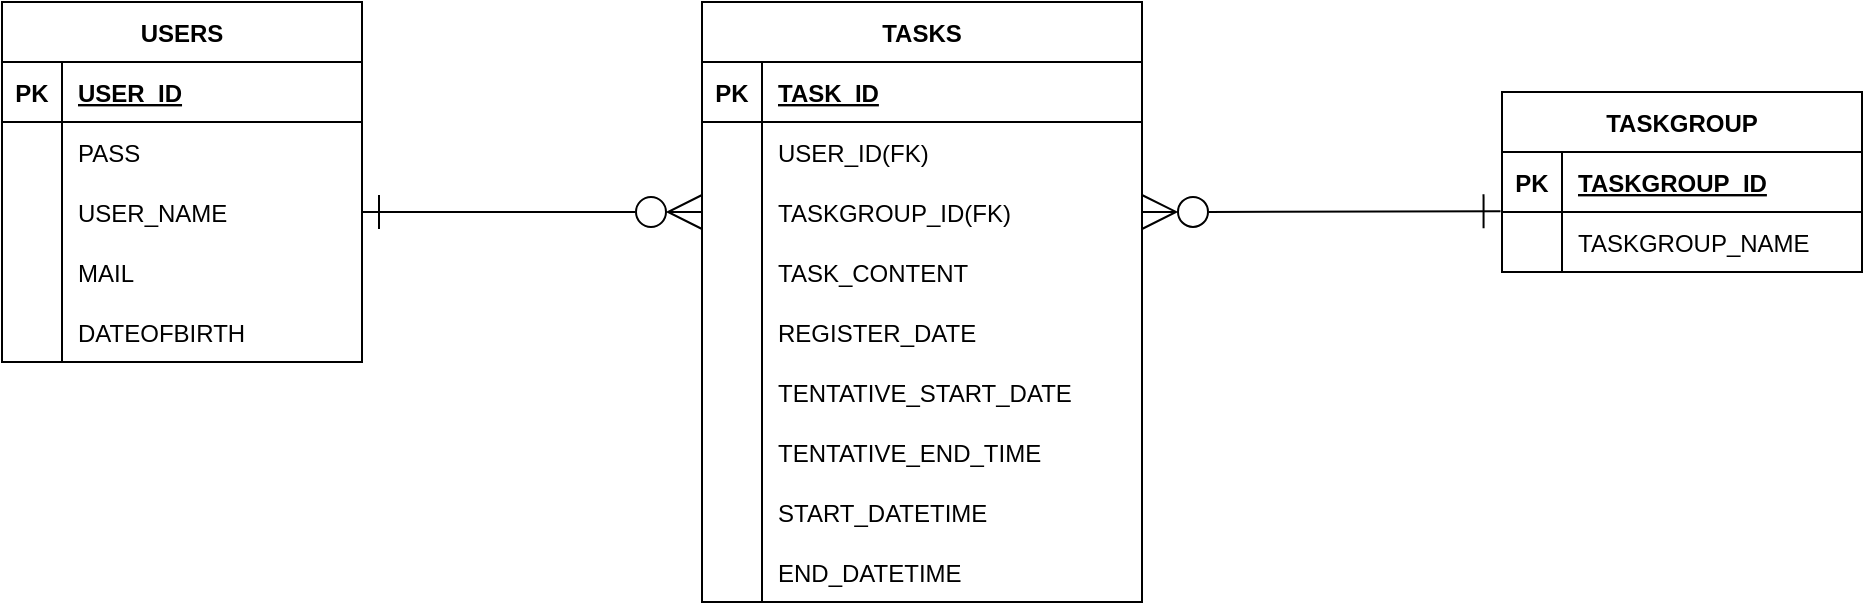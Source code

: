 <mxfile>
    <diagram id="DPbVRmB0eWtrBDgl4CF8" name="ER図">
        <mxGraphModel dx="604" dy="328" grid="1" gridSize="10" guides="1" tooltips="1" connect="1" arrows="1" fold="1" page="1" pageScale="1" pageWidth="1169" pageHeight="827" math="0" shadow="0">
            <root>
                <mxCell id="0"/>
                <mxCell id="1" parent="0"/>
                <mxCell id="1b0Jubcj0DxyAnrPYgUr-1" value="USERS" style="shape=table;startSize=30;container=1;collapsible=1;childLayout=tableLayout;fixedRows=1;rowLines=0;fontStyle=1;align=center;resizeLast=1;" parent="1" vertex="1">
                    <mxGeometry x="100" y="70" width="180" height="180" as="geometry"/>
                </mxCell>
                <mxCell id="1b0Jubcj0DxyAnrPYgUr-2" value="" style="shape=tableRow;horizontal=0;startSize=0;swimlaneHead=0;swimlaneBody=0;fillColor=none;collapsible=0;dropTarget=0;points=[[0,0.5],[1,0.5]];portConstraint=eastwest;top=0;left=0;right=0;bottom=1;" parent="1b0Jubcj0DxyAnrPYgUr-1" vertex="1">
                    <mxGeometry y="30" width="180" height="30" as="geometry"/>
                </mxCell>
                <mxCell id="1b0Jubcj0DxyAnrPYgUr-3" value="PK" style="shape=partialRectangle;connectable=0;fillColor=none;top=0;left=0;bottom=0;right=0;fontStyle=1;overflow=hidden;" parent="1b0Jubcj0DxyAnrPYgUr-2" vertex="1">
                    <mxGeometry width="30" height="30" as="geometry">
                        <mxRectangle width="30" height="30" as="alternateBounds"/>
                    </mxGeometry>
                </mxCell>
                <mxCell id="1b0Jubcj0DxyAnrPYgUr-4" value="USER_ID" style="shape=partialRectangle;connectable=0;fillColor=none;top=0;left=0;bottom=0;right=0;align=left;spacingLeft=6;fontStyle=5;overflow=hidden;" parent="1b0Jubcj0DxyAnrPYgUr-2" vertex="1">
                    <mxGeometry x="30" width="150" height="30" as="geometry">
                        <mxRectangle width="150" height="30" as="alternateBounds"/>
                    </mxGeometry>
                </mxCell>
                <mxCell id="1b0Jubcj0DxyAnrPYgUr-5" value="" style="shape=tableRow;horizontal=0;startSize=0;swimlaneHead=0;swimlaneBody=0;fillColor=none;collapsible=0;dropTarget=0;points=[[0,0.5],[1,0.5]];portConstraint=eastwest;top=0;left=0;right=0;bottom=0;" parent="1b0Jubcj0DxyAnrPYgUr-1" vertex="1">
                    <mxGeometry y="60" width="180" height="30" as="geometry"/>
                </mxCell>
                <mxCell id="1b0Jubcj0DxyAnrPYgUr-6" value="" style="shape=partialRectangle;connectable=0;fillColor=none;top=0;left=0;bottom=0;right=0;editable=1;overflow=hidden;" parent="1b0Jubcj0DxyAnrPYgUr-5" vertex="1">
                    <mxGeometry width="30" height="30" as="geometry">
                        <mxRectangle width="30" height="30" as="alternateBounds"/>
                    </mxGeometry>
                </mxCell>
                <mxCell id="1b0Jubcj0DxyAnrPYgUr-7" value="PASS" style="shape=partialRectangle;connectable=0;fillColor=none;top=0;left=0;bottom=0;right=0;align=left;spacingLeft=6;overflow=hidden;" parent="1b0Jubcj0DxyAnrPYgUr-5" vertex="1">
                    <mxGeometry x="30" width="150" height="30" as="geometry">
                        <mxRectangle width="150" height="30" as="alternateBounds"/>
                    </mxGeometry>
                </mxCell>
                <mxCell id="1b0Jubcj0DxyAnrPYgUr-8" value="" style="shape=tableRow;horizontal=0;startSize=0;swimlaneHead=0;swimlaneBody=0;fillColor=none;collapsible=0;dropTarget=0;points=[[0,0.5],[1,0.5]];portConstraint=eastwest;top=0;left=0;right=0;bottom=0;" parent="1b0Jubcj0DxyAnrPYgUr-1" vertex="1">
                    <mxGeometry y="90" width="180" height="30" as="geometry"/>
                </mxCell>
                <mxCell id="1b0Jubcj0DxyAnrPYgUr-9" value="" style="shape=partialRectangle;connectable=0;fillColor=none;top=0;left=0;bottom=0;right=0;editable=1;overflow=hidden;" parent="1b0Jubcj0DxyAnrPYgUr-8" vertex="1">
                    <mxGeometry width="30" height="30" as="geometry">
                        <mxRectangle width="30" height="30" as="alternateBounds"/>
                    </mxGeometry>
                </mxCell>
                <mxCell id="1b0Jubcj0DxyAnrPYgUr-10" value="USER_NAME" style="shape=partialRectangle;connectable=0;fillColor=none;top=0;left=0;bottom=0;right=0;align=left;spacingLeft=6;overflow=hidden;" parent="1b0Jubcj0DxyAnrPYgUr-8" vertex="1">
                    <mxGeometry x="30" width="150" height="30" as="geometry">
                        <mxRectangle width="150" height="30" as="alternateBounds"/>
                    </mxGeometry>
                </mxCell>
                <mxCell id="1b0Jubcj0DxyAnrPYgUr-11" value="" style="shape=tableRow;horizontal=0;startSize=0;swimlaneHead=0;swimlaneBody=0;fillColor=none;collapsible=0;dropTarget=0;points=[[0,0.5],[1,0.5]];portConstraint=eastwest;top=0;left=0;right=0;bottom=0;" parent="1b0Jubcj0DxyAnrPYgUr-1" vertex="1">
                    <mxGeometry y="120" width="180" height="30" as="geometry"/>
                </mxCell>
                <mxCell id="1b0Jubcj0DxyAnrPYgUr-12" value="" style="shape=partialRectangle;connectable=0;fillColor=none;top=0;left=0;bottom=0;right=0;editable=1;overflow=hidden;" parent="1b0Jubcj0DxyAnrPYgUr-11" vertex="1">
                    <mxGeometry width="30" height="30" as="geometry">
                        <mxRectangle width="30" height="30" as="alternateBounds"/>
                    </mxGeometry>
                </mxCell>
                <mxCell id="1b0Jubcj0DxyAnrPYgUr-13" value="MAIL" style="shape=partialRectangle;connectable=0;fillColor=none;top=0;left=0;bottom=0;right=0;align=left;spacingLeft=6;overflow=hidden;" parent="1b0Jubcj0DxyAnrPYgUr-11" vertex="1">
                    <mxGeometry x="30" width="150" height="30" as="geometry">
                        <mxRectangle width="150" height="30" as="alternateBounds"/>
                    </mxGeometry>
                </mxCell>
                <mxCell id="1b0Jubcj0DxyAnrPYgUr-14" style="shape=tableRow;horizontal=0;startSize=0;swimlaneHead=0;swimlaneBody=0;fillColor=none;collapsible=0;dropTarget=0;points=[[0,0.5],[1,0.5]];portConstraint=eastwest;top=0;left=0;right=0;bottom=0;" parent="1b0Jubcj0DxyAnrPYgUr-1" vertex="1">
                    <mxGeometry y="150" width="180" height="30" as="geometry"/>
                </mxCell>
                <mxCell id="1b0Jubcj0DxyAnrPYgUr-15" style="shape=partialRectangle;connectable=0;fillColor=none;top=0;left=0;bottom=0;right=0;editable=1;overflow=hidden;" parent="1b0Jubcj0DxyAnrPYgUr-14" vertex="1">
                    <mxGeometry width="30" height="30" as="geometry">
                        <mxRectangle width="30" height="30" as="alternateBounds"/>
                    </mxGeometry>
                </mxCell>
                <mxCell id="1b0Jubcj0DxyAnrPYgUr-16" value="DATEOFBIRTH" style="shape=partialRectangle;connectable=0;fillColor=none;top=0;left=0;bottom=0;right=0;align=left;spacingLeft=6;overflow=hidden;" parent="1b0Jubcj0DxyAnrPYgUr-14" vertex="1">
                    <mxGeometry x="30" width="150" height="30" as="geometry">
                        <mxRectangle width="150" height="30" as="alternateBounds"/>
                    </mxGeometry>
                </mxCell>
                <mxCell id="1b0Jubcj0DxyAnrPYgUr-17" value="TASKS" style="shape=table;startSize=30;container=1;collapsible=1;childLayout=tableLayout;fixedRows=1;rowLines=0;fontStyle=1;align=center;resizeLast=1;" parent="1" vertex="1">
                    <mxGeometry x="450" y="70" width="220" height="300" as="geometry"/>
                </mxCell>
                <mxCell id="1b0Jubcj0DxyAnrPYgUr-18" value="" style="shape=tableRow;horizontal=0;startSize=0;swimlaneHead=0;swimlaneBody=0;fillColor=none;collapsible=0;dropTarget=0;points=[[0,0.5],[1,0.5]];portConstraint=eastwest;top=0;left=0;right=0;bottom=1;" parent="1b0Jubcj0DxyAnrPYgUr-17" vertex="1">
                    <mxGeometry y="30" width="220" height="30" as="geometry"/>
                </mxCell>
                <mxCell id="1b0Jubcj0DxyAnrPYgUr-19" value="PK" style="shape=partialRectangle;connectable=0;fillColor=none;top=0;left=0;bottom=0;right=0;fontStyle=1;overflow=hidden;" parent="1b0Jubcj0DxyAnrPYgUr-18" vertex="1">
                    <mxGeometry width="30" height="30" as="geometry">
                        <mxRectangle width="30" height="30" as="alternateBounds"/>
                    </mxGeometry>
                </mxCell>
                <mxCell id="1b0Jubcj0DxyAnrPYgUr-20" value="TASK_ID" style="shape=partialRectangle;connectable=0;fillColor=none;top=0;left=0;bottom=0;right=0;align=left;spacingLeft=6;fontStyle=5;overflow=hidden;" parent="1b0Jubcj0DxyAnrPYgUr-18" vertex="1">
                    <mxGeometry x="30" width="190" height="30" as="geometry">
                        <mxRectangle width="190" height="30" as="alternateBounds"/>
                    </mxGeometry>
                </mxCell>
                <mxCell id="1b0Jubcj0DxyAnrPYgUr-21" value="" style="shape=tableRow;horizontal=0;startSize=0;swimlaneHead=0;swimlaneBody=0;fillColor=none;collapsible=0;dropTarget=0;points=[[0,0.5],[1,0.5]];portConstraint=eastwest;top=0;left=0;right=0;bottom=0;" parent="1b0Jubcj0DxyAnrPYgUr-17" vertex="1">
                    <mxGeometry y="60" width="220" height="30" as="geometry"/>
                </mxCell>
                <mxCell id="1b0Jubcj0DxyAnrPYgUr-22" value="" style="shape=partialRectangle;connectable=0;fillColor=none;top=0;left=0;bottom=0;right=0;editable=1;overflow=hidden;" parent="1b0Jubcj0DxyAnrPYgUr-21" vertex="1">
                    <mxGeometry width="30" height="30" as="geometry">
                        <mxRectangle width="30" height="30" as="alternateBounds"/>
                    </mxGeometry>
                </mxCell>
                <mxCell id="1b0Jubcj0DxyAnrPYgUr-23" value="USER_ID(FK)" style="shape=partialRectangle;connectable=0;fillColor=none;top=0;left=0;bottom=0;right=0;align=left;spacingLeft=6;overflow=hidden;" parent="1b0Jubcj0DxyAnrPYgUr-21" vertex="1">
                    <mxGeometry x="30" width="190" height="30" as="geometry">
                        <mxRectangle width="190" height="30" as="alternateBounds"/>
                    </mxGeometry>
                </mxCell>
                <mxCell id="1b0Jubcj0DxyAnrPYgUr-24" value="" style="shape=tableRow;horizontal=0;startSize=0;swimlaneHead=0;swimlaneBody=0;fillColor=none;collapsible=0;dropTarget=0;points=[[0,0.5],[1,0.5]];portConstraint=eastwest;top=0;left=0;right=0;bottom=0;" parent="1b0Jubcj0DxyAnrPYgUr-17" vertex="1">
                    <mxGeometry y="90" width="220" height="30" as="geometry"/>
                </mxCell>
                <mxCell id="1b0Jubcj0DxyAnrPYgUr-25" value="" style="shape=partialRectangle;connectable=0;fillColor=none;top=0;left=0;bottom=0;right=0;editable=1;overflow=hidden;" parent="1b0Jubcj0DxyAnrPYgUr-24" vertex="1">
                    <mxGeometry width="30" height="30" as="geometry">
                        <mxRectangle width="30" height="30" as="alternateBounds"/>
                    </mxGeometry>
                </mxCell>
                <mxCell id="1b0Jubcj0DxyAnrPYgUr-26" value="TASKGROUP_ID(FK)" style="shape=partialRectangle;connectable=0;fillColor=none;top=0;left=0;bottom=0;right=0;align=left;spacingLeft=6;overflow=hidden;" parent="1b0Jubcj0DxyAnrPYgUr-24" vertex="1">
                    <mxGeometry x="30" width="190" height="30" as="geometry">
                        <mxRectangle width="190" height="30" as="alternateBounds"/>
                    </mxGeometry>
                </mxCell>
                <mxCell id="1b0Jubcj0DxyAnrPYgUr-27" value="" style="shape=tableRow;horizontal=0;startSize=0;swimlaneHead=0;swimlaneBody=0;fillColor=none;collapsible=0;dropTarget=0;points=[[0,0.5],[1,0.5]];portConstraint=eastwest;top=0;left=0;right=0;bottom=0;" parent="1b0Jubcj0DxyAnrPYgUr-17" vertex="1">
                    <mxGeometry y="120" width="220" height="30" as="geometry"/>
                </mxCell>
                <mxCell id="1b0Jubcj0DxyAnrPYgUr-28" value="" style="shape=partialRectangle;connectable=0;fillColor=none;top=0;left=0;bottom=0;right=0;editable=1;overflow=hidden;" parent="1b0Jubcj0DxyAnrPYgUr-27" vertex="1">
                    <mxGeometry width="30" height="30" as="geometry">
                        <mxRectangle width="30" height="30" as="alternateBounds"/>
                    </mxGeometry>
                </mxCell>
                <mxCell id="1b0Jubcj0DxyAnrPYgUr-29" value="TASK_CONTENT" style="shape=partialRectangle;connectable=0;fillColor=none;top=0;left=0;bottom=0;right=0;align=left;spacingLeft=6;overflow=hidden;" parent="1b0Jubcj0DxyAnrPYgUr-27" vertex="1">
                    <mxGeometry x="30" width="190" height="30" as="geometry">
                        <mxRectangle width="190" height="30" as="alternateBounds"/>
                    </mxGeometry>
                </mxCell>
                <mxCell id="6N5-DmN8dOFTA5ozrisZ-4" style="shape=tableRow;horizontal=0;startSize=0;swimlaneHead=0;swimlaneBody=0;fillColor=none;collapsible=0;dropTarget=0;points=[[0,0.5],[1,0.5]];portConstraint=eastwest;top=0;left=0;right=0;bottom=0;" parent="1b0Jubcj0DxyAnrPYgUr-17" vertex="1">
                    <mxGeometry y="150" width="220" height="30" as="geometry"/>
                </mxCell>
                <mxCell id="6N5-DmN8dOFTA5ozrisZ-5" style="shape=partialRectangle;connectable=0;fillColor=none;top=0;left=0;bottom=0;right=0;editable=1;overflow=hidden;" parent="6N5-DmN8dOFTA5ozrisZ-4" vertex="1">
                    <mxGeometry width="30" height="30" as="geometry">
                        <mxRectangle width="30" height="30" as="alternateBounds"/>
                    </mxGeometry>
                </mxCell>
                <mxCell id="6N5-DmN8dOFTA5ozrisZ-6" value="REGISTER_DATE" style="shape=partialRectangle;connectable=0;fillColor=none;top=0;left=0;bottom=0;right=0;align=left;spacingLeft=6;overflow=hidden;" parent="6N5-DmN8dOFTA5ozrisZ-4" vertex="1">
                    <mxGeometry x="30" width="190" height="30" as="geometry">
                        <mxRectangle width="190" height="30" as="alternateBounds"/>
                    </mxGeometry>
                </mxCell>
                <mxCell id="1b0Jubcj0DxyAnrPYgUr-30" style="shape=tableRow;horizontal=0;startSize=0;swimlaneHead=0;swimlaneBody=0;fillColor=none;collapsible=0;dropTarget=0;points=[[0,0.5],[1,0.5]];portConstraint=eastwest;top=0;left=0;right=0;bottom=0;" parent="1b0Jubcj0DxyAnrPYgUr-17" vertex="1">
                    <mxGeometry y="180" width="220" height="30" as="geometry"/>
                </mxCell>
                <mxCell id="1b0Jubcj0DxyAnrPYgUr-31" style="shape=partialRectangle;connectable=0;fillColor=none;top=0;left=0;bottom=0;right=0;editable=1;overflow=hidden;" parent="1b0Jubcj0DxyAnrPYgUr-30" vertex="1">
                    <mxGeometry width="30" height="30" as="geometry">
                        <mxRectangle width="30" height="30" as="alternateBounds"/>
                    </mxGeometry>
                </mxCell>
                <mxCell id="1b0Jubcj0DxyAnrPYgUr-32" value="TENTATIVE_START_DATE" style="shape=partialRectangle;connectable=0;fillColor=none;top=0;left=0;bottom=0;right=0;align=left;spacingLeft=6;overflow=hidden;" parent="1b0Jubcj0DxyAnrPYgUr-30" vertex="1">
                    <mxGeometry x="30" width="190" height="30" as="geometry">
                        <mxRectangle width="190" height="30" as="alternateBounds"/>
                    </mxGeometry>
                </mxCell>
                <mxCell id="1b0Jubcj0DxyAnrPYgUr-34" style="shape=tableRow;horizontal=0;startSize=0;swimlaneHead=0;swimlaneBody=0;fillColor=none;collapsible=0;dropTarget=0;points=[[0,0.5],[1,0.5]];portConstraint=eastwest;top=0;left=0;right=0;bottom=0;" parent="1b0Jubcj0DxyAnrPYgUr-17" vertex="1">
                    <mxGeometry y="210" width="220" height="30" as="geometry"/>
                </mxCell>
                <mxCell id="1b0Jubcj0DxyAnrPYgUr-35" style="shape=partialRectangle;connectable=0;fillColor=none;top=0;left=0;bottom=0;right=0;editable=1;overflow=hidden;" parent="1b0Jubcj0DxyAnrPYgUr-34" vertex="1">
                    <mxGeometry width="30" height="30" as="geometry">
                        <mxRectangle width="30" height="30" as="alternateBounds"/>
                    </mxGeometry>
                </mxCell>
                <mxCell id="1b0Jubcj0DxyAnrPYgUr-36" value="TENTATIVE_END_TIME" style="shape=partialRectangle;connectable=0;fillColor=none;top=0;left=0;bottom=0;right=0;align=left;spacingLeft=6;overflow=hidden;" parent="1b0Jubcj0DxyAnrPYgUr-34" vertex="1">
                    <mxGeometry x="30" width="190" height="30" as="geometry">
                        <mxRectangle width="190" height="30" as="alternateBounds"/>
                    </mxGeometry>
                </mxCell>
                <mxCell id="ygxjlyTsQvrE2GG9qdcO-4" style="shape=tableRow;horizontal=0;startSize=0;swimlaneHead=0;swimlaneBody=0;fillColor=none;collapsible=0;dropTarget=0;points=[[0,0.5],[1,0.5]];portConstraint=eastwest;top=0;left=0;right=0;bottom=0;" parent="1b0Jubcj0DxyAnrPYgUr-17" vertex="1">
                    <mxGeometry y="240" width="220" height="30" as="geometry"/>
                </mxCell>
                <mxCell id="ygxjlyTsQvrE2GG9qdcO-5" style="shape=partialRectangle;connectable=0;fillColor=none;top=0;left=0;bottom=0;right=0;editable=1;overflow=hidden;" parent="ygxjlyTsQvrE2GG9qdcO-4" vertex="1">
                    <mxGeometry width="30" height="30" as="geometry">
                        <mxRectangle width="30" height="30" as="alternateBounds"/>
                    </mxGeometry>
                </mxCell>
                <mxCell id="ygxjlyTsQvrE2GG9qdcO-6" value="START_DATETIME" style="shape=partialRectangle;connectable=0;fillColor=none;top=0;left=0;bottom=0;right=0;align=left;spacingLeft=6;overflow=hidden;" parent="ygxjlyTsQvrE2GG9qdcO-4" vertex="1">
                    <mxGeometry x="30" width="190" height="30" as="geometry">
                        <mxRectangle width="190" height="30" as="alternateBounds"/>
                    </mxGeometry>
                </mxCell>
                <mxCell id="ygxjlyTsQvrE2GG9qdcO-1" style="shape=tableRow;horizontal=0;startSize=0;swimlaneHead=0;swimlaneBody=0;fillColor=none;collapsible=0;dropTarget=0;points=[[0,0.5],[1,0.5]];portConstraint=eastwest;top=0;left=0;right=0;bottom=0;" parent="1b0Jubcj0DxyAnrPYgUr-17" vertex="1">
                    <mxGeometry y="270" width="220" height="30" as="geometry"/>
                </mxCell>
                <mxCell id="ygxjlyTsQvrE2GG9qdcO-2" style="shape=partialRectangle;connectable=0;fillColor=none;top=0;left=0;bottom=0;right=0;editable=1;overflow=hidden;" parent="ygxjlyTsQvrE2GG9qdcO-1" vertex="1">
                    <mxGeometry width="30" height="30" as="geometry">
                        <mxRectangle width="30" height="30" as="alternateBounds"/>
                    </mxGeometry>
                </mxCell>
                <mxCell id="ygxjlyTsQvrE2GG9qdcO-3" value="END_DATETIME" style="shape=partialRectangle;connectable=0;fillColor=none;top=0;left=0;bottom=0;right=0;align=left;spacingLeft=6;overflow=hidden;" parent="ygxjlyTsQvrE2GG9qdcO-1" vertex="1">
                    <mxGeometry x="30" width="190" height="30" as="geometry">
                        <mxRectangle width="190" height="30" as="alternateBounds"/>
                    </mxGeometry>
                </mxCell>
                <mxCell id="1b0Jubcj0DxyAnrPYgUr-33" style="edgeStyle=none;html=1;exitX=1;exitY=0.5;exitDx=0;exitDy=0;entryX=0;entryY=0.5;entryDx=0;entryDy=0;endArrow=ERzeroToMany;endFill=0;startSize=15;endSize=15;startArrow=ERone;startFill=0;" parent="1" source="1b0Jubcj0DxyAnrPYgUr-8" target="1b0Jubcj0DxyAnrPYgUr-24" edge="1">
                    <mxGeometry relative="1" as="geometry"/>
                </mxCell>
                <mxCell id="_9n8dDnJMUYlCpW2qCVW-1" value="TASKGROUP" style="shape=table;startSize=30;container=1;collapsible=1;childLayout=tableLayout;fixedRows=1;rowLines=0;fontStyle=1;align=center;resizeLast=1;" parent="1" vertex="1">
                    <mxGeometry x="850" y="115" width="180" height="90" as="geometry"/>
                </mxCell>
                <mxCell id="_9n8dDnJMUYlCpW2qCVW-2" value="" style="shape=tableRow;horizontal=0;startSize=0;swimlaneHead=0;swimlaneBody=0;fillColor=none;collapsible=0;dropTarget=0;points=[[0,0.5],[1,0.5]];portConstraint=eastwest;top=0;left=0;right=0;bottom=1;" parent="_9n8dDnJMUYlCpW2qCVW-1" vertex="1">
                    <mxGeometry y="30" width="180" height="30" as="geometry"/>
                </mxCell>
                <mxCell id="_9n8dDnJMUYlCpW2qCVW-3" value="PK" style="shape=partialRectangle;connectable=0;fillColor=none;top=0;left=0;bottom=0;right=0;fontStyle=1;overflow=hidden;" parent="_9n8dDnJMUYlCpW2qCVW-2" vertex="1">
                    <mxGeometry width="30" height="30" as="geometry">
                        <mxRectangle width="30" height="30" as="alternateBounds"/>
                    </mxGeometry>
                </mxCell>
                <mxCell id="_9n8dDnJMUYlCpW2qCVW-4" value="TASKGROUP_ID" style="shape=partialRectangle;connectable=0;fillColor=none;top=0;left=0;bottom=0;right=0;align=left;spacingLeft=6;fontStyle=5;overflow=hidden;" parent="_9n8dDnJMUYlCpW2qCVW-2" vertex="1">
                    <mxGeometry x="30" width="150" height="30" as="geometry">
                        <mxRectangle width="150" height="30" as="alternateBounds"/>
                    </mxGeometry>
                </mxCell>
                <mxCell id="_9n8dDnJMUYlCpW2qCVW-5" value="" style="shape=tableRow;horizontal=0;startSize=0;swimlaneHead=0;swimlaneBody=0;fillColor=none;collapsible=0;dropTarget=0;points=[[0,0.5],[1,0.5]];portConstraint=eastwest;top=0;left=0;right=0;bottom=0;" parent="_9n8dDnJMUYlCpW2qCVW-1" vertex="1">
                    <mxGeometry y="60" width="180" height="30" as="geometry"/>
                </mxCell>
                <mxCell id="_9n8dDnJMUYlCpW2qCVW-6" value="" style="shape=partialRectangle;connectable=0;fillColor=none;top=0;left=0;bottom=0;right=0;editable=1;overflow=hidden;" parent="_9n8dDnJMUYlCpW2qCVW-5" vertex="1">
                    <mxGeometry width="30" height="30" as="geometry">
                        <mxRectangle width="30" height="30" as="alternateBounds"/>
                    </mxGeometry>
                </mxCell>
                <mxCell id="_9n8dDnJMUYlCpW2qCVW-7" value="TASKGROUP_NAME" style="shape=partialRectangle;connectable=0;fillColor=none;top=0;left=0;bottom=0;right=0;align=left;spacingLeft=6;overflow=hidden;" parent="_9n8dDnJMUYlCpW2qCVW-5" vertex="1">
                    <mxGeometry x="30" width="150" height="30" as="geometry">
                        <mxRectangle width="150" height="30" as="alternateBounds"/>
                    </mxGeometry>
                </mxCell>
                <mxCell id="_9n8dDnJMUYlCpW2qCVW-14" style="edgeStyle=none;html=1;exitX=1;exitY=0.5;exitDx=0;exitDy=0;entryX=-0.004;entryY=-0.011;entryDx=0;entryDy=0;entryPerimeter=0;endArrow=ERone;endFill=0;startArrow=ERzeroToMany;startFill=0;endSize=15;startSize=15;" parent="1" source="1b0Jubcj0DxyAnrPYgUr-24" target="_9n8dDnJMUYlCpW2qCVW-5" edge="1">
                    <mxGeometry relative="1" as="geometry"/>
                </mxCell>
            </root>
        </mxGraphModel>
    </diagram>
    <diagram id="35JK25QLl3aUGye-xSjw" name="画面遷移図">
        <mxGraphModel dx="604" dy="328" grid="1" gridSize="10" guides="1" tooltips="1" connect="1" arrows="1" fold="1" page="1" pageScale="1" pageWidth="1169" pageHeight="827" math="0" shadow="0">
            <root>
                <mxCell id="0"/>
                <mxCell id="1" parent="0"/>
                <mxCell id="Sl63rN_DLXL7ivb6DqvB-8" value="" style="group;labelBackgroundColor=#f7f7f8;" parent="1" vertex="1" connectable="0">
                    <mxGeometry x="130" y="280" width="210" height="150" as="geometry"/>
                </mxCell>
                <mxCell id="Sl63rN_DLXL7ivb6DqvB-1" value="" style="rounded=0;whiteSpace=wrap;html=1;container=0;" parent="Sl63rN_DLXL7ivb6DqvB-8" vertex="1">
                    <mxGeometry y="-1" width="210" height="150" as="geometry"/>
                </mxCell>
                <mxCell id="Sl63rN_DLXL7ivb6DqvB-2" value="{ユーザーID}さん、ログイン中" style="text;html=1;strokeColor=none;fillColor=none;align=center;verticalAlign=middle;whiteSpace=wrap;rounded=0;container=0;" parent="Sl63rN_DLXL7ivb6DqvB-8" vertex="1">
                    <mxGeometry x="13" y="30" width="180" height="30" as="geometry"/>
                </mxCell>
                <mxCell id="CWufHmVt0479f9pom2ZB-39" value="" style="edgeStyle=none;html=1;startArrow=none;startFill=0;endArrow=classic;endFill=1;startSize=6;endSize=6;" parent="Sl63rN_DLXL7ivb6DqvB-8" source="Sl63rN_DLXL7ivb6DqvB-5" target="Sl63rN_DLXL7ivb6DqvB-2" edge="1">
                    <mxGeometry relative="1" as="geometry"/>
                </mxCell>
                <mxCell id="Sl63rN_DLXL7ivb6DqvB-5" value="&lt;u&gt;タスク入力へ&lt;/u&gt;" style="text;html=1;strokeColor=none;fillColor=none;align=center;verticalAlign=middle;whiteSpace=wrap;rounded=0;container=0;" parent="Sl63rN_DLXL7ivb6DqvB-8" vertex="1">
                    <mxGeometry x="58" y="70" width="90" height="30" as="geometry"/>
                </mxCell>
                <mxCell id="Sl63rN_DLXL7ivb6DqvB-6" value="&lt;u&gt;業務開始&lt;/u&gt;" style="text;html=1;strokeColor=none;fillColor=none;align=center;verticalAlign=middle;whiteSpace=wrap;rounded=0;container=0;" parent="Sl63rN_DLXL7ivb6DqvB-8" vertex="1">
                    <mxGeometry x="73" y="100" width="60" height="30" as="geometry"/>
                </mxCell>
                <mxCell id="CWufHmVt0479f9pom2ZB-14" style="edgeStyle=none;html=1;exitX=0.5;exitY=1;exitDx=0;exitDy=0;entryX=0.5;entryY=0;entryDx=0;entryDy=0;startArrow=none;startFill=0;endArrow=classic;endFill=1;startSize=6;endSize=6;" parent="1" source="Sl63rN_DLXL7ivb6DqvB-1" target="Sl63rN_DLXL7ivb6DqvB-9" edge="1">
                    <mxGeometry relative="1" as="geometry"/>
                </mxCell>
                <mxCell id="CWufHmVt0479f9pom2ZB-15" value="「タスク入力へ」&lt;br&gt;をクリック" style="text;html=1;strokeColor=none;fillColor=none;align=center;verticalAlign=middle;whiteSpace=wrap;rounded=0;" parent="1" vertex="1">
                    <mxGeometry x="240" y="440" width="110" height="30" as="geometry"/>
                </mxCell>
                <mxCell id="CWufHmVt0479f9pom2ZB-16" style="edgeStyle=none;html=1;startArrow=none;startFill=0;endArrow=classic;endFill=1;startSize=6;endSize=6;entryX=-0.012;entryY=0.406;entryDx=0;entryDy=0;entryPerimeter=0;" parent="1" target="Sl63rN_DLXL7ivb6DqvB-24" edge="1">
                    <mxGeometry relative="1" as="geometry">
                        <mxPoint x="340" y="590" as="sourcePoint"/>
                        <mxPoint x="599.4" y="602.28" as="targetPoint"/>
                    </mxGeometry>
                </mxCell>
                <mxCell id="CWufHmVt0479f9pom2ZB-17" value="「業務開始」&lt;br&gt;をクリック" style="text;html=1;strokeColor=none;fillColor=none;align=center;verticalAlign=middle;whiteSpace=wrap;rounded=0;" parent="1" vertex="1">
                    <mxGeometry x="330" y="550" width="110" height="30" as="geometry"/>
                </mxCell>
                <mxCell id="CWufHmVt0479f9pom2ZB-18" style="edgeStyle=none;html=1;exitX=0;exitY=0.5;exitDx=0;exitDy=0;startArrow=none;startFill=0;endArrow=classic;endFill=1;startSize=6;endSize=6;" parent="1" source="Sl63rN_DLXL7ivb6DqvB-24" edge="1">
                    <mxGeometry relative="1" as="geometry">
                        <mxPoint x="340" y="620" as="targetPoint"/>
                    </mxGeometry>
                </mxCell>
                <mxCell id="CWufHmVt0479f9pom2ZB-19" value="「タスク追加」&lt;br&gt;をクリック" style="text;html=1;strokeColor=none;fillColor=none;align=center;verticalAlign=middle;whiteSpace=wrap;rounded=0;" parent="1" vertex="1">
                    <mxGeometry x="500" y="630" width="110" height="30" as="geometry"/>
                </mxCell>
                <mxCell id="CWufHmVt0479f9pom2ZB-23" value="" style="group" parent="1" vertex="1" connectable="0">
                    <mxGeometry x="600" y="460" width="200" height="320" as="geometry"/>
                </mxCell>
                <mxCell id="Sl63rN_DLXL7ivb6DqvB-24" value="" style="rounded=0;whiteSpace=wrap;html=1;container=0;" parent="CWufHmVt0479f9pom2ZB-23" vertex="1">
                    <mxGeometry width="200" height="320" as="geometry"/>
                </mxCell>
                <mxCell id="Sl63rN_DLXL7ivb6DqvB-25" value="業務遂行中・・・" style="text;html=1;strokeColor=none;fillColor=none;align=center;verticalAlign=middle;whiteSpace=wrap;rounded=0;container=0;" parent="CWufHmVt0479f9pom2ZB-23" vertex="1">
                    <mxGeometry x="20" y="20" width="100" height="20" as="geometry"/>
                </mxCell>
                <mxCell id="Sl63rN_DLXL7ivb6DqvB-26" value="・業務内容/予定時間/期限" style="text;html=1;strokeColor=none;fillColor=none;align=center;verticalAlign=middle;whiteSpace=wrap;rounded=0;container=0;" parent="CWufHmVt0479f9pom2ZB-23" vertex="1">
                    <mxGeometry x="10" y="50" width="180" height="20" as="geometry"/>
                </mxCell>
                <mxCell id="Sl63rN_DLXL7ivb6DqvB-28" value="開始" style="rounded=0;whiteSpace=wrap;html=1;container=0;" parent="CWufHmVt0479f9pom2ZB-23" vertex="1">
                    <mxGeometry x="93" y="80" width="40" height="20" as="geometry"/>
                </mxCell>
                <mxCell id="Sl63rN_DLXL7ivb6DqvB-29" value="終了" style="rounded=0;whiteSpace=wrap;html=1;container=0;" parent="CWufHmVt0479f9pom2ZB-23" vertex="1">
                    <mxGeometry x="144" y="80" width="40" height="20" as="geometry"/>
                </mxCell>
                <mxCell id="Sl63rN_DLXL7ivb6DqvB-31" value="・業務内容/予定時間/期限" style="text;html=1;strokeColor=none;fillColor=none;align=center;verticalAlign=middle;whiteSpace=wrap;rounded=0;container=0;" parent="CWufHmVt0479f9pom2ZB-23" vertex="1">
                    <mxGeometry x="10" y="109" width="180" height="20" as="geometry"/>
                </mxCell>
                <mxCell id="Sl63rN_DLXL7ivb6DqvB-32" value="開始" style="rounded=0;whiteSpace=wrap;html=1;container=0;" parent="CWufHmVt0479f9pom2ZB-23" vertex="1">
                    <mxGeometry x="93" y="130" width="40" height="20" as="geometry"/>
                </mxCell>
                <mxCell id="Sl63rN_DLXL7ivb6DqvB-33" value="終了" style="rounded=0;whiteSpace=wrap;html=1;container=0;" parent="CWufHmVt0479f9pom2ZB-23" vertex="1">
                    <mxGeometry x="144" y="130" width="40" height="20" as="geometry"/>
                </mxCell>
                <mxCell id="Sl63rN_DLXL7ivb6DqvB-34" value="…" style="text;html=1;strokeColor=none;fillColor=none;align=center;verticalAlign=middle;whiteSpace=wrap;rounded=0;rotation=90;container=0;" parent="CWufHmVt0479f9pom2ZB-23" vertex="1">
                    <mxGeometry x="89" y="218" width="30" height="24" as="geometry"/>
                </mxCell>
                <mxCell id="Sl63rN_DLXL7ivb6DqvB-35" value="開始時刻" style="text;html=1;strokeColor=none;fillColor=none;align=center;verticalAlign=middle;whiteSpace=wrap;rounded=0;container=0;" parent="CWufHmVt0479f9pom2ZB-23" vertex="1">
                    <mxGeometry x="20" y="150" width="50" height="20" as="geometry"/>
                </mxCell>
                <mxCell id="Sl63rN_DLXL7ivb6DqvB-36" value="終了時刻" style="text;html=1;strokeColor=none;fillColor=none;align=center;verticalAlign=middle;whiteSpace=wrap;rounded=0;container=0;" parent="CWufHmVt0479f9pom2ZB-23" vertex="1">
                    <mxGeometry x="70" y="150" width="60" height="20" as="geometry"/>
                </mxCell>
                <mxCell id="Sl63rN_DLXL7ivb6DqvB-37" value="かかった時間　〇分" style="text;html=1;strokeColor=none;fillColor=none;align=center;verticalAlign=middle;whiteSpace=wrap;rounded=0;container=0;" parent="CWufHmVt0479f9pom2ZB-23" vertex="1">
                    <mxGeometry x="80" y="170" width="110" height="20" as="geometry"/>
                </mxCell>
                <mxCell id="Sl63rN_DLXL7ivb6DqvB-39" value="予定時刻との差　〇分" style="text;html=1;strokeColor=none;fillColor=none;align=center;verticalAlign=middle;whiteSpace=wrap;rounded=0;container=0;" parent="CWufHmVt0479f9pom2ZB-23" vertex="1">
                    <mxGeometry x="64" y="190" width="130" height="20" as="geometry"/>
                </mxCell>
                <mxCell id="Sl63rN_DLXL7ivb6DqvB-40" value="業務終了" style="rounded=0;whiteSpace=wrap;html=1;container=0;" parent="CWufHmVt0479f9pom2ZB-23" vertex="1">
                    <mxGeometry x="70" y="280" width="60" height="20" as="geometry"/>
                </mxCell>
                <mxCell id="CWufHmVt0479f9pom2ZB-21" value="タスク追加" style="rounded=0;whiteSpace=wrap;html=1;" parent="CWufHmVt0479f9pom2ZB-23" vertex="1">
                    <mxGeometry x="65" y="250" width="70" height="20" as="geometry"/>
                </mxCell>
                <mxCell id="CWufHmVt0479f9pom2ZB-24" style="edgeStyle=none;html=1;exitX=0.5;exitY=0;exitDx=0;exitDy=0;startArrow=none;startFill=0;endArrow=classic;endFill=1;startSize=6;endSize=6;" parent="1" source="Sl63rN_DLXL7ivb6DqvB-24" target="Sl63rN_DLXL7ivb6DqvB-41" edge="1">
                    <mxGeometry relative="1" as="geometry"/>
                </mxCell>
                <mxCell id="CWufHmVt0479f9pom2ZB-26" value="「業務終了」&lt;br&gt;をクリック" style="text;html=1;strokeColor=none;fillColor=none;align=center;verticalAlign=middle;whiteSpace=wrap;rounded=0;" parent="1" vertex="1">
                    <mxGeometry x="700" y="394" width="90" height="40" as="geometry"/>
                </mxCell>
                <mxCell id="CWufHmVt0479f9pom2ZB-27" style="edgeStyle=none;html=1;exitX=0;exitY=0.5;exitDx=0;exitDy=0;entryX=1.009;entryY=0.402;entryDx=0;entryDy=0;entryPerimeter=0;startArrow=none;startFill=0;endArrow=classic;endFill=1;startSize=6;endSize=6;fontColor=#0ff0f0;labelBorderColor=none;labelBackgroundColor=#0d0b0e;" parent="1" source="Sl63rN_DLXL7ivb6DqvB-41" target="CWufHmVt0479f9pom2ZB-29" edge="1">
                    <mxGeometry relative="1" as="geometry">
                        <Array as="points">
                            <mxPoint x="490" y="290"/>
                            <mxPoint x="490" y="100"/>
                        </Array>
                    </mxGeometry>
                </mxCell>
                <mxCell id="CWufHmVt0479f9pom2ZB-38" value="" style="group" parent="1" vertex="1" connectable="0">
                    <mxGeometry x="130" y="30" width="210" height="170" as="geometry"/>
                </mxCell>
                <mxCell id="CWufHmVt0479f9pom2ZB-29" value="" style="rounded=0;whiteSpace=wrap;html=1;" parent="CWufHmVt0479f9pom2ZB-38" vertex="1">
                    <mxGeometry width="210" height="170" as="geometry"/>
                </mxCell>
                <mxCell id="CWufHmVt0479f9pom2ZB-30" value="WorkOptimizerへようこそ" style="text;html=1;strokeColor=none;fillColor=none;align=center;verticalAlign=middle;whiteSpace=wrap;rounded=0;" parent="CWufHmVt0479f9pom2ZB-38" vertex="1">
                    <mxGeometry x="20" y="20" width="170" height="20" as="geometry"/>
                </mxCell>
                <mxCell id="CWufHmVt0479f9pom2ZB-32" value="ログインID" style="rounded=0;whiteSpace=wrap;html=1;" parent="CWufHmVt0479f9pom2ZB-38" vertex="1">
                    <mxGeometry x="60" y="50" width="90" height="20" as="geometry"/>
                </mxCell>
                <mxCell id="CWufHmVt0479f9pom2ZB-35" value="PASS" style="rounded=0;whiteSpace=wrap;html=1;" parent="CWufHmVt0479f9pom2ZB-38" vertex="1">
                    <mxGeometry x="60" y="80" width="90" height="20" as="geometry"/>
                </mxCell>
                <mxCell id="CWufHmVt0479f9pom2ZB-36" value="ログイン" style="rounded=0;whiteSpace=wrap;html=1;" parent="CWufHmVt0479f9pom2ZB-38" vertex="1">
                    <mxGeometry x="75" y="110" width="60" height="20" as="geometry"/>
                </mxCell>
                <mxCell id="CWufHmVt0479f9pom2ZB-37" value="会員登録はこちら" style="rounded=0;whiteSpace=wrap;html=1;" parent="CWufHmVt0479f9pom2ZB-38" vertex="1">
                    <mxGeometry x="55" y="140" width="100" height="20" as="geometry"/>
                </mxCell>
                <mxCell id="CWufHmVt0479f9pom2ZB-41" style="edgeStyle=none;html=1;exitX=0.5;exitY=1;exitDx=0;exitDy=0;entryX=0.5;entryY=0;entryDx=0;entryDy=0;startArrow=none;startFill=0;endArrow=classic;endFill=1;startSize=6;endSize=6;" parent="1" source="CWufHmVt0479f9pom2ZB-29" target="Sl63rN_DLXL7ivb6DqvB-1" edge="1">
                    <mxGeometry relative="1" as="geometry"/>
                </mxCell>
                <mxCell id="CWufHmVt0479f9pom2ZB-43" value="「ログアウト」&lt;br&gt;をクリック" style="text;html=1;strokeColor=none;fillColor=none;align=center;verticalAlign=middle;whiteSpace=wrap;rounded=0;" parent="1" vertex="1">
                    <mxGeometry x="490" y="250" width="110" height="30" as="geometry"/>
                </mxCell>
                <mxCell id="CWufHmVt0479f9pom2ZB-44" value="情報を入力して&lt;br&gt;「ログイン」&lt;br&gt;をクリック" style="text;html=1;strokeColor=none;fillColor=none;align=center;verticalAlign=middle;whiteSpace=wrap;rounded=0;" parent="1" vertex="1">
                    <mxGeometry x="240" y="210" width="100" height="50" as="geometry"/>
                </mxCell>
                <mxCell id="lZrA9g2nLIO9bXkuRM7S-1" value="" style="group" parent="1" vertex="1" connectable="0">
                    <mxGeometry x="600" y="190" width="200" height="200" as="geometry"/>
                </mxCell>
                <mxCell id="Sl63rN_DLXL7ivb6DqvB-41" value="" style="rounded=0;whiteSpace=wrap;html=1;" parent="lZrA9g2nLIO9bXkuRM7S-1" vertex="1">
                    <mxGeometry width="200" height="200" as="geometry"/>
                </mxCell>
                <mxCell id="CWufHmVt0479f9pom2ZB-1" value="業務完了　お疲れさまでした！" style="text;html=1;strokeColor=none;fillColor=none;align=center;verticalAlign=middle;whiteSpace=wrap;rounded=0;" parent="lZrA9g2nLIO9bXkuRM7S-1" vertex="1">
                    <mxGeometry x="15" y="8" width="170" height="26" as="geometry"/>
                </mxCell>
                <mxCell id="CWufHmVt0479f9pom2ZB-3" value="業務内容①" style="rounded=0;whiteSpace=wrap;html=1;" parent="lZrA9g2nLIO9bXkuRM7S-1" vertex="1">
                    <mxGeometry x="15" y="61" width="70" height="20" as="geometry"/>
                </mxCell>
                <mxCell id="CWufHmVt0479f9pom2ZB-4" value="合計　〇分" style="text;html=1;strokeColor=none;fillColor=none;align=center;verticalAlign=middle;whiteSpace=wrap;rounded=0;" parent="lZrA9g2nLIO9bXkuRM7S-1" vertex="1">
                    <mxGeometry x="115" y="61" width="70" height="20" as="geometry"/>
                </mxCell>
                <mxCell id="CWufHmVt0479f9pom2ZB-5" value="今日の成果" style="text;html=1;strokeColor=none;fillColor=none;align=center;verticalAlign=middle;whiteSpace=wrap;rounded=0;" parent="lZrA9g2nLIO9bXkuRM7S-1" vertex="1">
                    <mxGeometry x="9" y="37" width="80" height="20" as="geometry"/>
                </mxCell>
                <mxCell id="CWufHmVt0479f9pom2ZB-6" value="業務内容②" style="rounded=0;whiteSpace=wrap;html=1;" parent="lZrA9g2nLIO9bXkuRM7S-1" vertex="1">
                    <mxGeometry x="15" y="88" width="70" height="20" as="geometry"/>
                </mxCell>
                <mxCell id="CWufHmVt0479f9pom2ZB-7" value="合計　〇分" style="text;html=1;strokeColor=none;fillColor=none;align=center;verticalAlign=middle;whiteSpace=wrap;rounded=0;" parent="lZrA9g2nLIO9bXkuRM7S-1" vertex="1">
                    <mxGeometry x="115" y="88" width="70" height="20" as="geometry"/>
                </mxCell>
                <mxCell id="CWufHmVt0479f9pom2ZB-8" value="…" style="text;html=1;strokeColor=none;fillColor=none;align=center;verticalAlign=middle;whiteSpace=wrap;rounded=0;rotation=90;container=0;" parent="lZrA9g2nLIO9bXkuRM7S-1" vertex="1">
                    <mxGeometry x="85" y="114" width="30" height="24" as="geometry"/>
                </mxCell>
                <mxCell id="CWufHmVt0479f9pom2ZB-9" value="１日の合計　〇分" style="text;html=1;strokeColor=none;fillColor=none;align=center;verticalAlign=middle;whiteSpace=wrap;rounded=0;" parent="lZrA9g2nLIO9bXkuRM7S-1" vertex="1">
                    <mxGeometry x="85" y="141" width="100" height="20" as="geometry"/>
                </mxCell>
                <mxCell id="CWufHmVt0479f9pom2ZB-10" value="ログアウト" style="rounded=0;whiteSpace=wrap;html=1;" parent="lZrA9g2nLIO9bXkuRM7S-1" vertex="1">
                    <mxGeometry x="60" y="171" width="80" height="20" as="geometry"/>
                </mxCell>
                <mxCell id="ziFE2BPmZ3l51SdXjIn2-15" value="" style="group" parent="1" vertex="1" connectable="0">
                    <mxGeometry x="130" y="501" width="210" height="270" as="geometry"/>
                </mxCell>
                <mxCell id="Sl63rN_DLXL7ivb6DqvB-9" value="" style="rounded=0;whiteSpace=wrap;html=1;container=0;" parent="ziFE2BPmZ3l51SdXjIn2-15" vertex="1">
                    <mxGeometry width="210" height="270" as="geometry"/>
                </mxCell>
                <mxCell id="Sl63rN_DLXL7ivb6DqvB-10" value="タスク入力画面" style="text;html=1;strokeColor=none;fillColor=none;align=center;verticalAlign=middle;whiteSpace=wrap;rounded=0;container=0;" parent="ziFE2BPmZ3l51SdXjIn2-15" vertex="1">
                    <mxGeometry x="10" y="10" width="130" height="30" as="geometry"/>
                </mxCell>
                <mxCell id="Sl63rN_DLXL7ivb6DqvB-12" value="業務内容" style="rounded=0;whiteSpace=wrap;html=1;container=0;" parent="ziFE2BPmZ3l51SdXjIn2-15" vertex="1">
                    <mxGeometry x="10" y="50" width="50" height="20" as="geometry"/>
                </mxCell>
                <mxCell id="Sl63rN_DLXL7ivb6DqvB-13" value="詳しい内容" style="rounded=0;whiteSpace=wrap;html=1;container=0;" parent="ziFE2BPmZ3l51SdXjIn2-15" vertex="1">
                    <mxGeometry x="70" y="50" width="120" height="20" as="geometry"/>
                </mxCell>
                <mxCell id="Sl63rN_DLXL7ivb6DqvB-14" value="予定時間" style="rounded=0;whiteSpace=wrap;html=1;container=0;" parent="ziFE2BPmZ3l51SdXjIn2-15" vertex="1">
                    <mxGeometry x="10" y="80" width="60" height="20" as="geometry"/>
                </mxCell>
                <mxCell id="Sl63rN_DLXL7ivb6DqvB-15" value="登録" style="rounded=0;whiteSpace=wrap;html=1;container=0;" parent="ziFE2BPmZ3l51SdXjIn2-15" vertex="1">
                    <mxGeometry x="140" y="80" width="50" height="20" as="geometry"/>
                </mxCell>
                <mxCell id="Sl63rN_DLXL7ivb6DqvB-16" value="登録一覧" style="text;html=1;strokeColor=none;fillColor=none;align=center;verticalAlign=middle;whiteSpace=wrap;rounded=0;container=0;" parent="ziFE2BPmZ3l51SdXjIn2-15" vertex="1">
                    <mxGeometry x="24" y="110" width="60" height="30" as="geometry"/>
                </mxCell>
                <mxCell id="Sl63rN_DLXL7ivb6DqvB-17" value="・業務内容/予定時間/期限" style="text;html=1;strokeColor=none;fillColor=none;align=center;verticalAlign=middle;whiteSpace=wrap;rounded=0;container=0;" parent="ziFE2BPmZ3l51SdXjIn2-15" vertex="1">
                    <mxGeometry x="15" y="140" width="180" height="20" as="geometry"/>
                </mxCell>
                <mxCell id="Sl63rN_DLXL7ivb6DqvB-18" value="・業務内容/予定時間/期限" style="text;html=1;strokeColor=none;fillColor=none;align=center;verticalAlign=middle;whiteSpace=wrap;rounded=0;fontStyle=0;container=0;" parent="ziFE2BPmZ3l51SdXjIn2-15" vertex="1">
                    <mxGeometry x="15" y="160" width="180" height="20" as="geometry"/>
                </mxCell>
                <mxCell id="Sl63rN_DLXL7ivb6DqvB-19" value="・業務内容/予定時間/期限" style="text;html=1;strokeColor=none;fillColor=none;align=center;verticalAlign=middle;whiteSpace=wrap;rounded=0;fontStyle=0;container=0;" parent="ziFE2BPmZ3l51SdXjIn2-15" vertex="1">
                    <mxGeometry x="15" y="184" width="180" height="20" as="geometry"/>
                </mxCell>
                <mxCell id="Sl63rN_DLXL7ivb6DqvB-20" value="…" style="text;html=1;strokeColor=none;fillColor=none;align=center;verticalAlign=middle;whiteSpace=wrap;rounded=0;rotation=90;container=0;" parent="ziFE2BPmZ3l51SdXjIn2-15" vertex="1">
                    <mxGeometry x="90" y="204" width="30" height="24" as="geometry"/>
                </mxCell>
                <mxCell id="Sl63rN_DLXL7ivb6DqvB-22" value="業務開始" style="rounded=0;whiteSpace=wrap;html=1;container=0;" parent="ziFE2BPmZ3l51SdXjIn2-15" vertex="1">
                    <mxGeometry x="70" y="240" width="70" height="20" as="geometry"/>
                </mxCell>
                <mxCell id="ziFE2BPmZ3l51SdXjIn2-14" value="期限" style="rounded=0;whiteSpace=wrap;html=1;container=0;" parent="ziFE2BPmZ3l51SdXjIn2-15" vertex="1">
                    <mxGeometry x="80" y="80" width="40" height="20" as="geometry"/>
                </mxCell>
            </root>
        </mxGraphModel>
    </diagram>
    <diagram id="y-vWYijxUe9LBoeBsQ7s" name="拡張した画面遷移図">
        <mxGraphModel dx="604" dy="328" grid="1" gridSize="10" guides="1" tooltips="1" connect="1" arrows="1" fold="1" page="1" pageScale="1" pageWidth="1169" pageHeight="827" math="0" shadow="0">
            <root>
                <mxCell id="0"/>
                <mxCell id="1" parent="0"/>
                <mxCell id="ChO4oFbsvd4cig1xQNgZ-31" style="edgeStyle=none;html=1;exitX=0.5;exitY=1;exitDx=0;exitDy=0;entryX=0.5;entryY=0;entryDx=0;entryDy=0;startArrow=none;startFill=0;endArrow=classic;endFill=1;startSize=6;endSize=6;" parent="1" source="Do_X9f2P6NO6NZYZC-At-9" target="ChO4oFbsvd4cig1xQNgZ-9" edge="1">
                    <mxGeometry relative="1" as="geometry"/>
                </mxCell>
                <mxCell id="ChO4oFbsvd4cig1xQNgZ-32" value="「タスク入力へ」&lt;br&gt;をクリック" style="text;html=1;strokeColor=none;fillColor=none;align=center;verticalAlign=middle;whiteSpace=wrap;rounded=0;" parent="1" vertex="1">
                    <mxGeometry x="365" y="423" width="110" height="30" as="geometry"/>
                </mxCell>
                <mxCell id="ChO4oFbsvd4cig1xQNgZ-34" value="「業務開始」&lt;br&gt;をクリック" style="text;html=1;strokeColor=none;fillColor=none;align=center;verticalAlign=middle;whiteSpace=wrap;rounded=0;" parent="1" vertex="1">
                    <mxGeometry x="430" y="742" width="83" height="30" as="geometry"/>
                </mxCell>
                <mxCell id="ChO4oFbsvd4cig1xQNgZ-36" value="「タスク追加」&lt;br&gt;をクリック" style="text;html=1;strokeColor=none;fillColor=none;align=center;verticalAlign=middle;whiteSpace=wrap;rounded=0;" parent="1" vertex="1">
                    <mxGeometry x="600" y="600" width="90" height="30" as="geometry"/>
                </mxCell>
                <mxCell id="ChO4oFbsvd4cig1xQNgZ-53" style="edgeStyle=none;html=1;exitX=0.5;exitY=0;exitDx=0;exitDy=0;startArrow=none;startFill=0;endArrow=classic;endFill=1;startSize=6;endSize=6;" parent="1" source="ChO4oFbsvd4cig1xQNgZ-38" target="ChO4oFbsvd4cig1xQNgZ-1" edge="1">
                    <mxGeometry relative="1" as="geometry"/>
                </mxCell>
                <mxCell id="ChO4oFbsvd4cig1xQNgZ-54" value="「業務終了」&lt;br&gt;をクリック" style="text;html=1;strokeColor=none;fillColor=none;align=center;verticalAlign=middle;whiteSpace=wrap;rounded=0;" parent="1" vertex="1">
                    <mxGeometry x="820" y="540" width="90" height="40" as="geometry"/>
                </mxCell>
                <mxCell id="ChO4oFbsvd4cig1xQNgZ-63" style="edgeStyle=none;html=1;exitX=0.5;exitY=1;exitDx=0;exitDy=0;entryX=0.5;entryY=0;entryDx=0;entryDy=0;startArrow=none;startFill=0;endArrow=classic;endFill=1;startSize=6;endSize=6;" parent="1" source="ChO4oFbsvd4cig1xQNgZ-57" target="ChO4oFbsvd4cig1xQNgZ-3" edge="1">
                    <mxGeometry relative="1" as="geometry"/>
                </mxCell>
                <mxCell id="ChO4oFbsvd4cig1xQNgZ-64" value="「ログアウト」&lt;br&gt;をクリック" style="text;html=1;strokeColor=none;fillColor=none;align=center;verticalAlign=middle;whiteSpace=wrap;rounded=0;" parent="1" vertex="1">
                    <mxGeometry x="590" y="345" width="110" height="30" as="geometry"/>
                </mxCell>
                <mxCell id="ChO4oFbsvd4cig1xQNgZ-65" value="情報を入力して&lt;br&gt;「ログイン」&lt;br&gt;をクリック" style="text;html=1;strokeColor=none;fillColor=none;align=center;verticalAlign=middle;whiteSpace=wrap;rounded=0;" parent="1" vertex="1">
                    <mxGeometry x="375" y="232" width="100" height="50" as="geometry"/>
                </mxCell>
                <mxCell id="ChO4oFbsvd4cig1xQNgZ-66" value="" style="group" parent="1" vertex="1" connectable="0">
                    <mxGeometry x="220" y="102" width="210" height="130" as="geometry"/>
                </mxCell>
                <mxCell id="ChO4oFbsvd4cig1xQNgZ-57" value="" style="rounded=0;whiteSpace=wrap;html=1;" parent="ChO4oFbsvd4cig1xQNgZ-66" vertex="1">
                    <mxGeometry width="210" height="130" as="geometry"/>
                </mxCell>
                <mxCell id="ChO4oFbsvd4cig1xQNgZ-58" value="WorkOptimizerへようこそ" style="text;html=1;strokeColor=none;fillColor=none;align=center;verticalAlign=middle;whiteSpace=wrap;rounded=0;" parent="ChO4oFbsvd4cig1xQNgZ-66" vertex="1">
                    <mxGeometry x="20" width="170" height="20" as="geometry"/>
                </mxCell>
                <mxCell id="ChO4oFbsvd4cig1xQNgZ-59" value="ログインID" style="rounded=0;whiteSpace=wrap;html=1;" parent="ChO4oFbsvd4cig1xQNgZ-66" vertex="1">
                    <mxGeometry x="60" y="20" width="90" height="20" as="geometry"/>
                </mxCell>
                <mxCell id="ChO4oFbsvd4cig1xQNgZ-60" value="PASS" style="rounded=0;whiteSpace=wrap;html=1;" parent="ChO4oFbsvd4cig1xQNgZ-66" vertex="1">
                    <mxGeometry x="60" y="46" width="90" height="20" as="geometry"/>
                </mxCell>
                <mxCell id="ChO4oFbsvd4cig1xQNgZ-61" value="ログイン" style="rounded=0;whiteSpace=wrap;html=1;" parent="ChO4oFbsvd4cig1xQNgZ-66" vertex="1">
                    <mxGeometry x="75" y="71" width="60" height="20" as="geometry"/>
                </mxCell>
                <mxCell id="ChO4oFbsvd4cig1xQNgZ-62" value="会員登録はこちら" style="rounded=0;whiteSpace=wrap;html=1;" parent="ChO4oFbsvd4cig1xQNgZ-66" vertex="1">
                    <mxGeometry x="55" y="98" width="100" height="20" as="geometry"/>
                </mxCell>
                <mxCell id="ChO4oFbsvd4cig1xQNgZ-3" value="" style="rounded=0;whiteSpace=wrap;html=1;container=0;" parent="1" vertex="1">
                    <mxGeometry x="220" y="351" width="210" height="71" as="geometry"/>
                </mxCell>
                <mxCell id="ChO4oFbsvd4cig1xQNgZ-4" value="{ユーザーID}さん、ログイン中" style="text;html=1;strokeColor=none;fillColor=none;align=center;verticalAlign=middle;whiteSpace=wrap;rounded=0;container=0;" parent="1" vertex="1">
                    <mxGeometry x="236" y="356" width="177" height="21" as="geometry"/>
                </mxCell>
                <mxCell id="ChO4oFbsvd4cig1xQNgZ-6" value="&lt;u&gt;タスク入力へ&lt;/u&gt;" style="text;html=1;strokeColor=none;fillColor=none;align=center;verticalAlign=middle;whiteSpace=wrap;rounded=0;container=0;" parent="1" vertex="1">
                    <mxGeometry x="280" y="375" width="90" height="21" as="geometry"/>
                </mxCell>
                <mxCell id="ChO4oFbsvd4cig1xQNgZ-7" value="&lt;u&gt;業務開始&lt;/u&gt;" style="text;html=1;strokeColor=none;fillColor=none;align=center;verticalAlign=middle;whiteSpace=wrap;rounded=0;container=0;" parent="1" vertex="1">
                    <mxGeometry x="293" y="394" width="57" height="20" as="geometry"/>
                </mxCell>
                <mxCell id="ChO4oFbsvd4cig1xQNgZ-79" value="" style="group" parent="1" vertex="1" connectable="0">
                    <mxGeometry x="690" y="582" width="200" height="210" as="geometry"/>
                </mxCell>
                <mxCell id="ChO4oFbsvd4cig1xQNgZ-38" value="" style="rounded=0;whiteSpace=wrap;html=1;container=0;" parent="ChO4oFbsvd4cig1xQNgZ-79" vertex="1">
                    <mxGeometry width="200" height="210" as="geometry"/>
                </mxCell>
                <mxCell id="ChO4oFbsvd4cig1xQNgZ-39" value="業務遂行中・・・" style="text;html=1;strokeColor=none;fillColor=none;align=center;verticalAlign=middle;whiteSpace=wrap;rounded=0;container=0;" parent="ChO4oFbsvd4cig1xQNgZ-79" vertex="1">
                    <mxGeometry x="10" y="4" width="100" height="20" as="geometry"/>
                </mxCell>
                <mxCell id="ChO4oFbsvd4cig1xQNgZ-40" value="・業務内容/予定時間/期限" style="text;html=1;strokeColor=none;fillColor=none;align=center;verticalAlign=middle;whiteSpace=wrap;rounded=0;container=0;" parent="ChO4oFbsvd4cig1xQNgZ-79" vertex="1">
                    <mxGeometry x="8" y="18" width="180" height="20" as="geometry"/>
                </mxCell>
                <mxCell id="ChO4oFbsvd4cig1xQNgZ-41" value="開始" style="rounded=0;whiteSpace=wrap;html=1;container=0;" parent="ChO4oFbsvd4cig1xQNgZ-79" vertex="1">
                    <mxGeometry x="93" y="37" width="40" height="20" as="geometry"/>
                </mxCell>
                <mxCell id="ChO4oFbsvd4cig1xQNgZ-42" value="終了" style="rounded=0;whiteSpace=wrap;html=1;container=0;" parent="ChO4oFbsvd4cig1xQNgZ-79" vertex="1">
                    <mxGeometry x="144" y="37" width="40" height="20" as="geometry"/>
                </mxCell>
                <mxCell id="ChO4oFbsvd4cig1xQNgZ-43" value="・業務内容/予定時間/期限" style="text;html=1;strokeColor=none;fillColor=none;align=center;verticalAlign=middle;whiteSpace=wrap;rounded=0;container=0;" parent="ChO4oFbsvd4cig1xQNgZ-79" vertex="1">
                    <mxGeometry x="10" y="57" width="180" height="20" as="geometry"/>
                </mxCell>
                <mxCell id="ChO4oFbsvd4cig1xQNgZ-44" value="開始" style="rounded=0;whiteSpace=wrap;html=1;container=0;" parent="ChO4oFbsvd4cig1xQNgZ-79" vertex="1">
                    <mxGeometry x="93" y="76" width="40" height="20" as="geometry"/>
                </mxCell>
                <mxCell id="ChO4oFbsvd4cig1xQNgZ-45" value="終了" style="rounded=0;whiteSpace=wrap;html=1;container=0;" parent="ChO4oFbsvd4cig1xQNgZ-79" vertex="1">
                    <mxGeometry x="144" y="76" width="40" height="20" as="geometry"/>
                </mxCell>
                <mxCell id="ChO4oFbsvd4cig1xQNgZ-46" value="…" style="text;html=1;strokeColor=none;fillColor=none;align=center;verticalAlign=middle;whiteSpace=wrap;rounded=0;rotation=90;container=0;" parent="ChO4oFbsvd4cig1xQNgZ-79" vertex="1">
                    <mxGeometry x="89" y="139" width="30" height="24" as="geometry"/>
                </mxCell>
                <mxCell id="ChO4oFbsvd4cig1xQNgZ-47" value="開始時刻" style="text;html=1;strokeColor=none;fillColor=none;align=center;verticalAlign=middle;whiteSpace=wrap;rounded=0;container=0;" parent="ChO4oFbsvd4cig1xQNgZ-79" vertex="1">
                    <mxGeometry x="20" y="97" width="50" height="20" as="geometry"/>
                </mxCell>
                <mxCell id="ChO4oFbsvd4cig1xQNgZ-48" value="終了時刻" style="text;html=1;strokeColor=none;fillColor=none;align=center;verticalAlign=middle;whiteSpace=wrap;rounded=0;container=0;" parent="ChO4oFbsvd4cig1xQNgZ-79" vertex="1">
                    <mxGeometry x="70" y="97" width="60" height="20" as="geometry"/>
                </mxCell>
                <mxCell id="ChO4oFbsvd4cig1xQNgZ-49" value="かかった時間　〇分" style="text;html=1;strokeColor=none;fillColor=none;align=center;verticalAlign=middle;whiteSpace=wrap;rounded=0;container=0;" parent="ChO4oFbsvd4cig1xQNgZ-79" vertex="1">
                    <mxGeometry x="80" y="111" width="110" height="20" as="geometry"/>
                </mxCell>
                <mxCell id="ChO4oFbsvd4cig1xQNgZ-50" value="予定時刻との差　〇分" style="text;html=1;strokeColor=none;fillColor=none;align=center;verticalAlign=middle;whiteSpace=wrap;rounded=0;container=0;" parent="ChO4oFbsvd4cig1xQNgZ-79" vertex="1">
                    <mxGeometry x="64" y="125" width="130" height="20" as="geometry"/>
                </mxCell>
                <mxCell id="ChO4oFbsvd4cig1xQNgZ-51" value="業務終了" style="rounded=0;whiteSpace=wrap;html=1;container=0;" parent="ChO4oFbsvd4cig1xQNgZ-79" vertex="1">
                    <mxGeometry x="70" y="182" width="60" height="20" as="geometry"/>
                </mxCell>
                <mxCell id="ChO4oFbsvd4cig1xQNgZ-52" value="タスク追加" style="rounded=0;whiteSpace=wrap;html=1;" parent="ChO4oFbsvd4cig1xQNgZ-79" vertex="1">
                    <mxGeometry x="65" y="158" width="70" height="20" as="geometry"/>
                </mxCell>
                <mxCell id="ChO4oFbsvd4cig1xQNgZ-68" value="業務遂行中・・・" style="text;html=1;strokeColor=none;fillColor=none;align=center;verticalAlign=middle;whiteSpace=wrap;rounded=0;container=0;" parent="ChO4oFbsvd4cig1xQNgZ-79" vertex="1">
                    <mxGeometry x="10" y="4" width="100" height="20" as="geometry"/>
                </mxCell>
                <mxCell id="ChO4oFbsvd4cig1xQNgZ-70" value="開始" style="rounded=0;whiteSpace=wrap;html=1;container=0;" parent="ChO4oFbsvd4cig1xQNgZ-79" vertex="1">
                    <mxGeometry x="93" y="37" width="40" height="20" as="geometry"/>
                </mxCell>
                <mxCell id="Do_X9f2P6NO6NZYZC-At-1" value="" style="group" parent="1" vertex="1" connectable="0">
                    <mxGeometry x="690" y="259" width="200" height="140" as="geometry"/>
                </mxCell>
                <mxCell id="ChO4oFbsvd4cig1xQNgZ-1" value="" style="rounded=0;whiteSpace=wrap;html=1;" parent="Do_X9f2P6NO6NZYZC-At-1" vertex="1">
                    <mxGeometry width="200" height="140" as="geometry"/>
                </mxCell>
                <mxCell id="ChO4oFbsvd4cig1xQNgZ-22" value="業務完了　お疲れさまでした！" style="text;html=1;strokeColor=none;fillColor=none;align=center;verticalAlign=middle;whiteSpace=wrap;rounded=0;" parent="Do_X9f2P6NO6NZYZC-At-1" vertex="1">
                    <mxGeometry x="15" y="6" width="175" height="12" as="geometry"/>
                </mxCell>
                <mxCell id="ChO4oFbsvd4cig1xQNgZ-23" value="業務内容①" style="rounded=0;whiteSpace=wrap;html=1;" parent="Do_X9f2P6NO6NZYZC-At-1" vertex="1">
                    <mxGeometry x="15" y="31" width="70" height="20" as="geometry"/>
                </mxCell>
                <mxCell id="ChO4oFbsvd4cig1xQNgZ-24" value="合計　〇分" style="text;html=1;strokeColor=none;fillColor=none;align=center;verticalAlign=middle;whiteSpace=wrap;rounded=0;" parent="Do_X9f2P6NO6NZYZC-At-1" vertex="1">
                    <mxGeometry x="115" y="32" width="70" height="20" as="geometry"/>
                </mxCell>
                <mxCell id="ChO4oFbsvd4cig1xQNgZ-25" value="今日の成果" style="text;html=1;strokeColor=none;fillColor=none;align=center;verticalAlign=middle;whiteSpace=wrap;rounded=0;" parent="Do_X9f2P6NO6NZYZC-At-1" vertex="1">
                    <mxGeometry x="9" y="17" width="81" height="13" as="geometry"/>
                </mxCell>
                <mxCell id="ChO4oFbsvd4cig1xQNgZ-26" value="業務内容②" style="rounded=0;whiteSpace=wrap;html=1;" parent="Do_X9f2P6NO6NZYZC-At-1" vertex="1">
                    <mxGeometry x="15" y="56" width="70" height="20" as="geometry"/>
                </mxCell>
                <mxCell id="ChO4oFbsvd4cig1xQNgZ-27" value="合計　〇分" style="text;html=1;strokeColor=none;fillColor=none;align=center;verticalAlign=middle;whiteSpace=wrap;rounded=0;" parent="Do_X9f2P6NO6NZYZC-At-1" vertex="1">
                    <mxGeometry x="115" y="56" width="70" height="20" as="geometry"/>
                </mxCell>
                <mxCell id="ChO4oFbsvd4cig1xQNgZ-28" value="…" style="text;html=1;strokeColor=none;fillColor=none;align=center;verticalAlign=middle;whiteSpace=wrap;rounded=0;rotation=90;container=0;" parent="Do_X9f2P6NO6NZYZC-At-1" vertex="1">
                    <mxGeometry x="85" y="76" width="30" height="24" as="geometry"/>
                </mxCell>
                <mxCell id="ChO4oFbsvd4cig1xQNgZ-29" value="１日の合計　〇分" style="text;html=1;strokeColor=none;fillColor=none;align=center;verticalAlign=middle;whiteSpace=wrap;rounded=0;" parent="Do_X9f2P6NO6NZYZC-At-1" vertex="1">
                    <mxGeometry x="85" y="94" width="100" height="20" as="geometry"/>
                </mxCell>
                <mxCell id="ChO4oFbsvd4cig1xQNgZ-30" value="ログアウト" style="rounded=0;whiteSpace=wrap;html=1;" parent="Do_X9f2P6NO6NZYZC-At-1" vertex="1">
                    <mxGeometry x="60" y="113" width="80" height="20" as="geometry"/>
                </mxCell>
                <mxCell id="Do_X9f2P6NO6NZYZC-At-46" style="edgeStyle=none;html=1;exitX=0;exitY=0.5;exitDx=0;exitDy=0;entryX=1;entryY=0.25;entryDx=0;entryDy=0;startArrow=none;startFill=0;endArrow=classic;endFill=1;startSize=6;endSize=6;" parent="1" source="Do_X9f2P6NO6NZYZC-At-2" target="Do_X9f2P6NO6NZYZC-At-40" edge="1">
                    <mxGeometry relative="1" as="geometry"/>
                </mxCell>
                <mxCell id="Do_X9f2P6NO6NZYZC-At-2" value="LoginServlet" style="rounded=1;whiteSpace=wrap;html=1;" parent="1" vertex="1">
                    <mxGeometry x="270" y="251.5" width="110" height="25.5" as="geometry"/>
                </mxCell>
                <mxCell id="Do_X9f2P6NO6NZYZC-At-4" value="loginResult.jsp" style="rounded=1;whiteSpace=wrap;html=1;" parent="1" vertex="1">
                    <mxGeometry x="275" y="296" width="100" height="30" as="geometry"/>
                </mxCell>
                <mxCell id="Do_X9f2P6NO6NZYZC-At-27" style="edgeStyle=none;html=1;exitX=0.5;exitY=1;exitDx=0;exitDy=0;entryX=0.5;entryY=0;entryDx=0;entryDy=0;startArrow=none;startFill=0;endArrow=classic;endFill=1;startSize=6;endSize=6;" parent="1" source="Do_X9f2P6NO6NZYZC-At-5" target="ChO4oFbsvd4cig1xQNgZ-58" edge="1">
                    <mxGeometry relative="1" as="geometry"/>
                </mxCell>
                <mxCell id="Do_X9f2P6NO6NZYZC-At-5" value="index.jsp" style="rounded=1;whiteSpace=wrap;html=1;" parent="1" vertex="1">
                    <mxGeometry x="280" y="60" width="90" height="30" as="geometry"/>
                </mxCell>
                <mxCell id="Do_X9f2P6NO6NZYZC-At-10" value="" style="edgeStyle=none;html=1;exitX=0.5;exitY=1;exitDx=0;exitDy=0;entryX=0.5;entryY=0;entryDx=0;entryDy=0;startArrow=none;startFill=0;endArrow=none;endFill=1;startSize=6;endSize=6;" parent="1" source="ChO4oFbsvd4cig1xQNgZ-3" target="Do_X9f2P6NO6NZYZC-At-9" edge="1">
                    <mxGeometry relative="1" as="geometry">
                        <mxPoint x="325" y="422" as="sourcePoint"/>
                        <mxPoint x="325" y="573" as="targetPoint"/>
                    </mxGeometry>
                </mxCell>
                <mxCell id="Do_X9f2P6NO6NZYZC-At-9" value="registerTasks.jsp" style="rounded=1;whiteSpace=wrap;html=1;" parent="1" vertex="1">
                    <mxGeometry x="269.5" y="506" width="110" height="30" as="geometry"/>
                </mxCell>
                <mxCell id="Do_X9f2P6NO6NZYZC-At-7" value="RegisterTasksServlet" style="rounded=1;whiteSpace=wrap;html=1;" parent="1" vertex="1">
                    <mxGeometry x="262" y="452" width="125" height="26" as="geometry"/>
                </mxCell>
                <mxCell id="Do_X9f2P6NO6NZYZC-At-14" style="edgeStyle=none;html=1;exitX=1;exitY=0.75;exitDx=0;exitDy=0;entryX=0;entryY=0.595;entryDx=0;entryDy=0;entryPerimeter=0;startArrow=none;startFill=0;endArrow=classic;endFill=1;startSize=6;endSize=6;" parent="1" source="ChO4oFbsvd4cig1xQNgZ-9" target="ChO4oFbsvd4cig1xQNgZ-38" edge="1">
                    <mxGeometry relative="1" as="geometry"/>
                </mxCell>
                <mxCell id="Do_X9f2P6NO6NZYZC-At-15" style="edgeStyle=none;html=1;exitX=0;exitY=0.25;exitDx=0;exitDy=0;startArrow=none;startFill=0;endArrow=classic;endFill=1;startSize=6;endSize=6;entryX=1;entryY=0.5;entryDx=0;entryDy=0;" parent="1" source="ChO4oFbsvd4cig1xQNgZ-38" target="Do_X9f2P6NO6NZYZC-At-7" edge="1">
                    <mxGeometry relative="1" as="geometry">
                        <Array as="points">
                            <mxPoint x="550" y="635"/>
                            <mxPoint x="550" y="466"/>
                        </Array>
                        <mxPoint x="400" y="480" as="targetPoint"/>
                    </mxGeometry>
                </mxCell>
                <mxCell id="Do_X9f2P6NO6NZYZC-At-64" style="edgeStyle=none;html=1;exitX=1;exitY=0.5;exitDx=0;exitDy=0;entryX=0;entryY=0.75;entryDx=0;entryDy=0;startArrow=none;startFill=0;endArrow=classic;endFill=1;startSize=6;endSize=6;" parent="1" source="Do_X9f2P6NO6NZYZC-At-16" target="Do_X9f2P6NO6NZYZC-At-51" edge="1">
                    <mxGeometry relative="1" as="geometry"/>
                </mxCell>
                <mxCell id="Do_X9f2P6NO6NZYZC-At-16" value="CompleteTasksServlet" style="rounded=1;whiteSpace=wrap;html=1;" parent="1" vertex="1">
                    <mxGeometry x="725" y="512" width="125" height="28" as="geometry"/>
                </mxCell>
                <mxCell id="Do_X9f2P6NO6NZYZC-At-17" value="completeTasks.jsp" style="rounded=1;whiteSpace=wrap;html=1;" parent="1" vertex="1">
                    <mxGeometry x="735" y="450" width="105" height="28" as="geometry"/>
                </mxCell>
                <mxCell id="Do_X9f2P6NO6NZYZC-At-62" style="edgeStyle=none;html=1;exitX=0.5;exitY=1;exitDx=0;exitDy=0;entryX=0.25;entryY=0;entryDx=0;entryDy=0;startArrow=none;startFill=0;endArrow=classic;endFill=1;startSize=6;endSize=6;" parent="1" source="Do_X9f2P6NO6NZYZC-At-19" target="Do_X9f2P6NO6NZYZC-At-59" edge="1">
                    <mxGeometry relative="1" as="geometry"/>
                </mxCell>
                <mxCell id="Do_X9f2P6NO6NZYZC-At-19" value="HandleTasksServlet" style="rounded=1;whiteSpace=wrap;html=1;" parent="1" vertex="1">
                    <mxGeometry x="438" y="692" width="120" height="30" as="geometry"/>
                </mxCell>
                <mxCell id="Do_X9f2P6NO6NZYZC-At-24" value="handleTasks.jsp" style="rounded=1;whiteSpace=wrap;html=1;" parent="1" vertex="1">
                    <mxGeometry x="565" y="692" width="110" height="30" as="geometry"/>
                </mxCell>
                <mxCell id="Do_X9f2P6NO6NZYZC-At-25" value="POST" style="text;html=1;strokeColor=none;fillColor=none;align=center;verticalAlign=middle;whiteSpace=wrap;rounded=0;" parent="1" vertex="1">
                    <mxGeometry x="325" y="235" width="45" height="16" as="geometry"/>
                </mxCell>
                <mxCell id="Do_X9f2P6NO6NZYZC-At-26" value="フォワード" style="text;html=1;strokeColor=none;fillColor=none;align=center;verticalAlign=middle;whiteSpace=wrap;rounded=0;" parent="1" vertex="1">
                    <mxGeometry x="327" y="276" width="65" height="23" as="geometry"/>
                </mxCell>
                <mxCell id="Do_X9f2P6NO6NZYZC-At-28" value="" style="endArrow=classic;html=1;startSize=6;endSize=6;" parent="1" edge="1">
                    <mxGeometry width="50" height="50" relative="1" as="geometry">
                        <mxPoint x="326" y="30" as="sourcePoint"/>
                        <mxPoint x="326" y="60" as="targetPoint"/>
                    </mxGeometry>
                </mxCell>
                <mxCell id="Do_X9f2P6NO6NZYZC-At-29" style="edgeStyle=none;html=1;exitX=0;exitY=0.5;exitDx=0;exitDy=0;entryX=1;entryY=0.5;entryDx=0;entryDy=0;startArrow=none;startFill=0;endArrow=classic;endFill=1;startSize=6;endSize=6;" parent="1" source="ChO4oFbsvd4cig1xQNgZ-1" target="Do_X9f2P6NO6NZYZC-At-5" edge="1">
                    <mxGeometry relative="1" as="geometry">
                        <Array as="points">
                            <mxPoint x="610" y="330"/>
                            <mxPoint x="610" y="75"/>
                        </Array>
                    </mxGeometry>
                </mxCell>
                <mxCell id="Do_X9f2P6NO6NZYZC-At-30" value="レスポンス" style="text;html=1;strokeColor=none;fillColor=none;align=center;verticalAlign=middle;whiteSpace=wrap;rounded=0;" parent="1" vertex="1">
                    <mxGeometry x="326" y="328" width="70" height="20" as="geometry"/>
                </mxCell>
                <mxCell id="Do_X9f2P6NO6NZYZC-At-31" value="GET" style="text;html=1;strokeColor=none;fillColor=none;align=center;verticalAlign=middle;whiteSpace=wrap;rounded=0;" parent="1" vertex="1">
                    <mxGeometry x="325" y="428" width="40" height="20" as="geometry"/>
                </mxCell>
                <mxCell id="Do_X9f2P6NO6NZYZC-At-32" value="フォワード" style="text;html=1;strokeColor=none;fillColor=none;align=center;verticalAlign=middle;whiteSpace=wrap;rounded=0;" parent="1" vertex="1">
                    <mxGeometry x="324" y="481" width="70" height="20" as="geometry"/>
                </mxCell>
                <mxCell id="Do_X9f2P6NO6NZYZC-At-33" value="レスポンス" style="text;html=1;strokeColor=none;fillColor=none;align=center;verticalAlign=middle;whiteSpace=wrap;rounded=0;" parent="1" vertex="1">
                    <mxGeometry x="326" y="544" width="70" height="20" as="geometry"/>
                </mxCell>
                <mxCell id="Do_X9f2P6NO6NZYZC-At-34" value="GET" style="text;html=1;strokeColor=none;fillColor=none;align=center;verticalAlign=middle;whiteSpace=wrap;rounded=0;" parent="1" vertex="1">
                    <mxGeometry x="435" y="672" width="40" height="18" as="geometry"/>
                </mxCell>
                <mxCell id="Do_X9f2P6NO6NZYZC-At-35" value="フォワード" style="text;html=1;strokeColor=none;fillColor=none;align=center;verticalAlign=middle;whiteSpace=wrap;rounded=0;" parent="1" vertex="1">
                    <mxGeometry x="524" y="677" width="70" height="10" as="geometry"/>
                </mxCell>
                <mxCell id="Do_X9f2P6NO6NZYZC-At-36" value="レスポンス" style="text;html=1;strokeColor=none;fillColor=none;align=center;verticalAlign=middle;whiteSpace=wrap;rounded=0;" parent="1" vertex="1">
                    <mxGeometry x="620" y="672" width="70" height="20" as="geometry"/>
                </mxCell>
                <mxCell id="Do_X9f2P6NO6NZYZC-At-37" value="GET" style="text;html=1;strokeColor=none;fillColor=none;align=center;verticalAlign=middle;whiteSpace=wrap;rounded=0;" parent="1" vertex="1">
                    <mxGeometry x="745" y="555" width="40" height="14" as="geometry"/>
                </mxCell>
                <mxCell id="Do_X9f2P6NO6NZYZC-At-38" value="フォワード" style="text;html=1;strokeColor=none;fillColor=none;align=center;verticalAlign=middle;whiteSpace=wrap;rounded=0;" parent="1" vertex="1">
                    <mxGeometry x="720" y="486" width="70" height="20" as="geometry"/>
                </mxCell>
                <mxCell id="Do_X9f2P6NO6NZYZC-At-39" value="レスポンス" style="text;html=1;strokeColor=none;fillColor=none;align=center;verticalAlign=middle;whiteSpace=wrap;rounded=0;" parent="1" vertex="1">
                    <mxGeometry x="720" y="416" width="70" height="20" as="geometry"/>
                </mxCell>
                <mxCell id="Do_X9f2P6NO6NZYZC-At-44" value="" style="group" parent="1" vertex="1" connectable="0">
                    <mxGeometry x="130" y="260" width="120" height="70.43" as="geometry"/>
                </mxCell>
                <mxCell id="Do_X9f2P6NO6NZYZC-At-40" value="" style="rounded=1;whiteSpace=wrap;html=1;" parent="Do_X9f2P6NO6NZYZC-At-44" vertex="1">
                    <mxGeometry x="6" width="104" height="52" as="geometry"/>
                </mxCell>
                <mxCell id="Do_X9f2P6NO6NZYZC-At-41" value="リクエストスコープ" style="text;html=1;strokeColor=none;fillColor=none;align=center;verticalAlign=middle;whiteSpace=wrap;rounded=0;" parent="Do_X9f2P6NO6NZYZC-At-44" vertex="1">
                    <mxGeometry y="53.0" width="120" height="17.43" as="geometry"/>
                </mxCell>
                <mxCell id="Do_X9f2P6NO6NZYZC-At-42" value="&lt;font color=&quot;#f0f0f0&quot;&gt;UserId&lt;br&gt;&lt;/font&gt;" style="rounded=1;whiteSpace=wrap;html=1;fillColor=#0050ef;fontColor=#ffffff;strokeColor=#001DBC;" parent="Do_X9f2P6NO6NZYZC-At-44" vertex="1">
                    <mxGeometry x="16" y="10" width="84" height="32" as="geometry"/>
                </mxCell>
                <mxCell id="Do_X9f2P6NO6NZYZC-At-47" style="edgeStyle=none;html=1;exitX=0;exitY=0.5;exitDx=0;exitDy=0;startArrow=none;startFill=0;endArrow=classic;endFill=1;startSize=6;endSize=6;" parent="1" source="Do_X9f2P6NO6NZYZC-At-4" target="Do_X9f2P6NO6NZYZC-At-4" edge="1">
                    <mxGeometry relative="1" as="geometry">
                        <Array as="points">
                            <mxPoint x="240" y="290"/>
                            <mxPoint x="250" y="330"/>
                        </Array>
                    </mxGeometry>
                </mxCell>
                <mxCell id="Do_X9f2P6NO6NZYZC-At-48" value="取得" style="text;html=1;strokeColor=none;fillColor=none;align=center;verticalAlign=middle;whiteSpace=wrap;rounded=0;" parent="1" vertex="1">
                    <mxGeometry x="243" y="331" width="50" height="14" as="geometry"/>
                </mxCell>
                <mxCell id="Do_X9f2P6NO6NZYZC-At-50" value="" style="group" parent="1" vertex="1" connectable="0">
                    <mxGeometry x="880" y="463" width="120" height="70.43" as="geometry"/>
                </mxCell>
                <mxCell id="Do_X9f2P6NO6NZYZC-At-51" value="" style="rounded=1;whiteSpace=wrap;html=1;" parent="Do_X9f2P6NO6NZYZC-At-50" vertex="1">
                    <mxGeometry x="6" y="-1" width="104" height="52" as="geometry"/>
                </mxCell>
                <mxCell id="Do_X9f2P6NO6NZYZC-At-52" value="セッションスコープ" style="text;html=1;strokeColor=none;fillColor=none;align=center;verticalAlign=middle;whiteSpace=wrap;rounded=0;" parent="Do_X9f2P6NO6NZYZC-At-50" vertex="1">
                    <mxGeometry y="53.0" width="120" height="17.43" as="geometry"/>
                </mxCell>
                <mxCell id="Do_X9f2P6NO6NZYZC-At-53" value="&lt;font color=&quot;#f0f0f0&quot;&gt;taskList&lt;br&gt;&lt;/font&gt;" style="rounded=1;whiteSpace=wrap;html=1;fillColor=#0050ef;fontColor=#ffffff;strokeColor=#001DBC;" parent="Do_X9f2P6NO6NZYZC-At-50" vertex="1">
                    <mxGeometry x="16" y="9" width="84" height="32" as="geometry"/>
                </mxCell>
                <mxCell id="Do_X9f2P6NO6NZYZC-At-56" style="edgeStyle=none;html=1;exitX=0.5;exitY=1;exitDx=0;exitDy=0;startArrow=none;startFill=0;endArrow=classic;endFill=1;startSize=6;endSize=6;" parent="1" source="Do_X9f2P6NO6NZYZC-At-24" target="Do_X9f2P6NO6NZYZC-At-24" edge="1">
                    <mxGeometry relative="1" as="geometry">
                        <Array as="points">
                            <mxPoint x="650" y="730"/>
                            <mxPoint x="610" y="740"/>
                        </Array>
                    </mxGeometry>
                </mxCell>
                <mxCell id="Do_X9f2P6NO6NZYZC-At-57" value="取得" style="text;html=1;strokeColor=none;fillColor=none;align=center;verticalAlign=middle;whiteSpace=wrap;rounded=0;" parent="1" vertex="1">
                    <mxGeometry x="645" y="732" width="30" height="20" as="geometry"/>
                </mxCell>
                <mxCell id="Do_X9f2P6NO6NZYZC-At-58" value="" style="group" parent="1" vertex="1" connectable="0">
                    <mxGeometry x="525" y="742" width="120" height="70.43" as="geometry"/>
                </mxCell>
                <mxCell id="Do_X9f2P6NO6NZYZC-At-59" value="" style="rounded=1;whiteSpace=wrap;html=1;" parent="Do_X9f2P6NO6NZYZC-At-58" vertex="1">
                    <mxGeometry x="6" width="104" height="52" as="geometry"/>
                </mxCell>
                <mxCell id="Do_X9f2P6NO6NZYZC-At-60" value="セッションスコープ" style="text;html=1;strokeColor=none;fillColor=none;align=center;verticalAlign=middle;whiteSpace=wrap;rounded=0;" parent="Do_X9f2P6NO6NZYZC-At-58" vertex="1">
                    <mxGeometry y="53.0" width="120" height="17.43" as="geometry"/>
                </mxCell>
                <mxCell id="Do_X9f2P6NO6NZYZC-At-61" value="&lt;font color=&quot;#f0f0f0&quot;&gt;taskList&lt;br&gt;&lt;/font&gt;" style="rounded=1;whiteSpace=wrap;html=1;fillColor=#0050ef;fontColor=#ffffff;strokeColor=#001DBC;" parent="Do_X9f2P6NO6NZYZC-At-58" vertex="1">
                    <mxGeometry x="16" y="10" width="84" height="32" as="geometry"/>
                </mxCell>
                <mxCell id="Do_X9f2P6NO6NZYZC-At-65" style="edgeStyle=none;html=1;exitX=1;exitY=0.5;exitDx=0;exitDy=0;startArrow=none;startFill=0;endArrow=classic;endFill=1;startSize=6;endSize=6;" parent="1" source="Do_X9f2P6NO6NZYZC-At-17" target="Do_X9f2P6NO6NZYZC-At-17" edge="1">
                    <mxGeometry relative="1" as="geometry">
                        <Array as="points">
                            <mxPoint x="890" y="480"/>
                            <mxPoint x="880" y="460"/>
                        </Array>
                    </mxGeometry>
                </mxCell>
                <mxCell id="Do_X9f2P6NO6NZYZC-At-67" value="取得" style="text;html=1;strokeColor=none;fillColor=none;align=center;verticalAlign=middle;whiteSpace=wrap;rounded=0;" parent="1" vertex="1">
                    <mxGeometry x="855" y="442" width="40" height="18" as="geometry"/>
                </mxCell>
                <mxCell id="Uum_vW99iRnjQ9fhg4bo-2" value="" style="group" parent="1" vertex="1" connectable="0">
                    <mxGeometry x="220" y="573" width="210" height="179" as="geometry"/>
                </mxCell>
                <mxCell id="ChO4oFbsvd4cig1xQNgZ-9" value="" style="rounded=0;whiteSpace=wrap;html=1;container=0;" parent="Uum_vW99iRnjQ9fhg4bo-2" vertex="1">
                    <mxGeometry width="210" height="179" as="geometry"/>
                </mxCell>
                <mxCell id="ChO4oFbsvd4cig1xQNgZ-10" value="タスク入力画面" style="text;html=1;strokeColor=none;fillColor=none;align=center;verticalAlign=middle;whiteSpace=wrap;rounded=0;container=0;" parent="Uum_vW99iRnjQ9fhg4bo-2" vertex="1">
                    <mxGeometry x="10" y="4" width="120" height="13" as="geometry"/>
                </mxCell>
                <mxCell id="ChO4oFbsvd4cig1xQNgZ-11" value="業務内容" style="rounded=0;whiteSpace=wrap;html=1;container=0;" parent="Uum_vW99iRnjQ9fhg4bo-2" vertex="1">
                    <mxGeometry x="10" y="20" width="50" height="20" as="geometry"/>
                </mxCell>
                <mxCell id="ChO4oFbsvd4cig1xQNgZ-12" value="詳しい内容" style="rounded=0;whiteSpace=wrap;html=1;container=0;" parent="Uum_vW99iRnjQ9fhg4bo-2" vertex="1">
                    <mxGeometry x="70" y="19" width="120" height="20" as="geometry"/>
                </mxCell>
                <mxCell id="ChO4oFbsvd4cig1xQNgZ-13" value="予定時間" style="rounded=0;whiteSpace=wrap;html=1;container=0;" parent="Uum_vW99iRnjQ9fhg4bo-2" vertex="1">
                    <mxGeometry x="10" y="44" width="60" height="20" as="geometry"/>
                </mxCell>
                <mxCell id="ChO4oFbsvd4cig1xQNgZ-14" value="登録" style="rounded=0;whiteSpace=wrap;html=1;container=0;" parent="Uum_vW99iRnjQ9fhg4bo-2" vertex="1">
                    <mxGeometry x="140" y="43" width="50" height="20" as="geometry"/>
                </mxCell>
                <mxCell id="ChO4oFbsvd4cig1xQNgZ-15" value="登録一覧" style="text;html=1;strokeColor=none;fillColor=none;align=center;verticalAlign=middle;whiteSpace=wrap;rounded=0;container=0;" parent="Uum_vW99iRnjQ9fhg4bo-2" vertex="1">
                    <mxGeometry x="24" y="68" width="56" height="15" as="geometry"/>
                </mxCell>
                <mxCell id="ChO4oFbsvd4cig1xQNgZ-16" value="・業務内容/予定時間/期限" style="text;html=1;strokeColor=none;fillColor=none;align=center;verticalAlign=middle;whiteSpace=wrap;rounded=0;container=0;" parent="Uum_vW99iRnjQ9fhg4bo-2" vertex="1">
                    <mxGeometry x="15" y="81" width="180" height="20" as="geometry"/>
                </mxCell>
                <mxCell id="ChO4oFbsvd4cig1xQNgZ-17" value="・業務内容/予定時間/期限" style="text;html=1;strokeColor=none;fillColor=none;align=center;verticalAlign=middle;whiteSpace=wrap;rounded=0;fontStyle=0;container=0;" parent="Uum_vW99iRnjQ9fhg4bo-2" vertex="1">
                    <mxGeometry x="15" y="96" width="180" height="20" as="geometry"/>
                </mxCell>
                <mxCell id="ChO4oFbsvd4cig1xQNgZ-18" value="・業務内容/予定時間/期限" style="text;html=1;strokeColor=none;fillColor=none;align=center;verticalAlign=middle;whiteSpace=wrap;rounded=0;fontStyle=0;container=0;" parent="Uum_vW99iRnjQ9fhg4bo-2" vertex="1">
                    <mxGeometry x="15" y="111" width="180" height="20" as="geometry"/>
                </mxCell>
                <mxCell id="ChO4oFbsvd4cig1xQNgZ-19" value="…" style="text;html=1;strokeColor=none;fillColor=none;align=center;verticalAlign=middle;whiteSpace=wrap;rounded=0;rotation=90;container=0;" parent="Uum_vW99iRnjQ9fhg4bo-2" vertex="1">
                    <mxGeometry x="90" y="125" width="30" height="24" as="geometry"/>
                </mxCell>
                <mxCell id="ChO4oFbsvd4cig1xQNgZ-20" value="業務開始" style="rounded=0;whiteSpace=wrap;html=1;container=0;" parent="Uum_vW99iRnjQ9fhg4bo-2" vertex="1">
                    <mxGeometry x="70" y="145" width="70" height="20" as="geometry"/>
                </mxCell>
                <mxCell id="Uum_vW99iRnjQ9fhg4bo-1" value="期限" style="rounded=0;whiteSpace=wrap;html=1;container=0;" parent="Uum_vW99iRnjQ9fhg4bo-2" vertex="1">
                    <mxGeometry x="78" y="44" width="40" height="20" as="geometry"/>
                </mxCell>
                <mxCell id="r3m5mqF4_d7Bc0yV3VPq-2" style="edgeStyle=none;html=1;exitX=1;exitY=0.25;exitDx=0;exitDy=0;entryX=0;entryY=0.5;entryDx=0;entryDy=0;" parent="1" source="GUYyq6ClMS2TKI2P8UIb-1" target="Do_X9f2P6NO6NZYZC-At-7" edge="1">
                    <mxGeometry relative="1" as="geometry"/>
                </mxCell>
                <mxCell id="GUYyq6ClMS2TKI2P8UIb-1" value="業務内容&lt;br&gt;詳しい内容&lt;br&gt;予定時間&lt;br&gt;期限" style="rounded=0;whiteSpace=wrap;html=1;" parent="1" vertex="1">
                    <mxGeometry x="110" y="518" width="80" height="69" as="geometry"/>
                </mxCell>
                <mxCell id="GUYyq6ClMS2TKI2P8UIb-2" value="入力値" style="text;html=1;strokeColor=none;fillColor=none;align=center;verticalAlign=middle;whiteSpace=wrap;rounded=0;" parent="1" vertex="1">
                    <mxGeometry x="125" y="589" width="50" height="16" as="geometry"/>
                </mxCell>
                <mxCell id="GUYyq6ClMS2TKI2P8UIb-3" value="POST" style="text;html=1;strokeColor=none;fillColor=none;align=center;verticalAlign=middle;whiteSpace=wrap;rounded=0;" parent="1" vertex="1">
                    <mxGeometry x="130" y="500" width="40" height="18" as="geometry"/>
                </mxCell>
                <mxCell id="r3m5mqF4_d7Bc0yV3VPq-1" style="edgeStyle=none;html=1;exitX=0.25;exitY=0;exitDx=0;exitDy=0;entryX=1;entryY=0.5;entryDx=0;entryDy=0;endArrow=none;endFill=0;" parent="1" source="ChO4oFbsvd4cig1xQNgZ-10" target="GUYyq6ClMS2TKI2P8UIb-1" edge="1">
                    <mxGeometry relative="1" as="geometry"/>
                </mxCell>
                <mxCell id="r3m5mqF4_d7Bc0yV3VPq-3" value="「登録」&lt;br&gt;をクリック" style="text;html=1;strokeColor=none;fillColor=none;align=center;verticalAlign=middle;whiteSpace=wrap;rounded=0;" parent="1" vertex="1">
                    <mxGeometry x="190" y="525" width="80" height="30" as="geometry"/>
                </mxCell>
                <mxCell id="fN5V1m4LE_Y-9sauuG-X-1" value="タスク登録時&lt;br&gt;（基本アーキテクチャ図①）" style="rounded=1;whiteSpace=wrap;html=1;fillColor=#60a917;fontColor=#ffffff;strokeColor=#2D7600;" parent="1" vertex="1">
                    <mxGeometry x="100" y="437" width="90" height="56" as="geometry"/>
                </mxCell>
                <mxCell id="SGnsv2YFMOdHHN-GK-mx-1" value="業務終了時&lt;br&gt;（基本アーキテクチャ図③）" style="rounded=1;whiteSpace=wrap;html=1;fillColor=#60a917;fontColor=#ffffff;strokeColor=#2D7600;" parent="1" vertex="1">
                    <mxGeometry x="910" y="414" width="160" height="34" as="geometry"/>
                </mxCell>
                <mxCell id="K22AmP6KD4agTMmqbVdK-5" value="" style="group" parent="1" vertex="1" connectable="0">
                    <mxGeometry x="930" y="699.5" width="70" height="85" as="geometry"/>
                </mxCell>
                <mxCell id="K22AmP6KD4agTMmqbVdK-1" value="開始時間&lt;br&gt;終了時間" style="rounded=0;whiteSpace=wrap;html=1;" parent="K22AmP6KD4agTMmqbVdK-5" vertex="1">
                    <mxGeometry y="18" width="70" height="43" as="geometry"/>
                </mxCell>
                <mxCell id="K22AmP6KD4agTMmqbVdK-3" value="入力値" style="text;html=1;strokeColor=none;fillColor=none;align=center;verticalAlign=middle;whiteSpace=wrap;rounded=0;" parent="K22AmP6KD4agTMmqbVdK-5" vertex="1">
                    <mxGeometry x="16" y="62" width="40" height="23" as="geometry"/>
                </mxCell>
                <mxCell id="K22AmP6KD4agTMmqbVdK-4" value="POST" style="text;html=1;strokeColor=none;fillColor=none;align=center;verticalAlign=middle;whiteSpace=wrap;rounded=0;" parent="K22AmP6KD4agTMmqbVdK-5" vertex="1">
                    <mxGeometry x="11" width="50" height="18" as="geometry"/>
                </mxCell>
                <mxCell id="K22AmP6KD4agTMmqbVdK-6" style="edgeStyle=none;html=1;exitX=1;exitY=0.75;exitDx=0;exitDy=0;entryX=0;entryY=0.5;entryDx=0;entryDy=0;endArrow=none;endFill=0;" parent="1" source="ChO4oFbsvd4cig1xQNgZ-38" target="K22AmP6KD4agTMmqbVdK-1" edge="1">
                    <mxGeometry relative="1" as="geometry"/>
                </mxCell>
                <mxCell id="K22AmP6KD4agTMmqbVdK-7" style="edgeStyle=none;html=1;exitX=0;exitY=1;exitDx=0;exitDy=0;entryX=0.671;entryY=1.045;entryDx=0;entryDy=0;entryPerimeter=0;endArrow=classic;endFill=1;" parent="1" source="K22AmP6KD4agTMmqbVdK-1" target="Do_X9f2P6NO6NZYZC-At-19" edge="1">
                    <mxGeometry relative="1" as="geometry">
                        <Array as="points">
                            <mxPoint x="930" y="810"/>
                            <mxPoint x="519" y="810"/>
                        </Array>
                    </mxGeometry>
                </mxCell>
                <mxCell id="K22AmP6KD4agTMmqbVdK-8" value="タスク完了時間追加時&lt;br&gt;（基本アーキテクチャ図②）" style="rounded=1;whiteSpace=wrap;html=1;fillColor=#60a917;fontColor=#ffffff;strokeColor=#2D7600;" parent="1" vertex="1">
                    <mxGeometry x="910" y="656" width="160" height="34" as="geometry"/>
                </mxCell>
                <mxCell id="VbUikfrW8Iw_Fm2A7qiA-1" value="タスク登録一覧表示&lt;br&gt;（基本アーキテクチャ図④）" style="rounded=1;whiteSpace=wrap;html=1;fillColor=#60a917;fontColor=#ffffff;strokeColor=#2D7600;" parent="1" vertex="1">
                    <mxGeometry x="387" y="499" width="163" height="37" as="geometry"/>
                </mxCell>
                <mxCell id="zGa8FTK2iXjAq-ZqZvjB-1" value="業務開始時&lt;br&gt;（基本アーキテクチャ図⑤）" style="rounded=1;whiteSpace=wrap;html=1;fillColor=#60a917;fontColor=#ffffff;strokeColor=#2D7600;" parent="1" vertex="1">
                    <mxGeometry x="485" y="638" width="160" height="34" as="geometry"/>
                </mxCell>
            </root>
        </mxGraphModel>
    </diagram>
    <diagram id="7Up3KoEng6Ixa2G-ldkI" name="基本アーキテクチャ図">
        <mxGraphModel dx="604" dy="328" grid="1" gridSize="10" guides="1" tooltips="1" connect="1" arrows="1" fold="1" page="1" pageScale="1" pageWidth="1169" pageHeight="827" math="0" shadow="0">
            <root>
                <mxCell id="0"/>
                <mxCell id="1" parent="0"/>
                <mxCell id="CAcwIU8OzIOQPy8CFaTo-1" style="edgeStyle=none;html=1;entryX=0;entryY=0.5;entryDx=0;entryDy=0;" parent="1" target="CAcwIU8OzIOQPy8CFaTo-4" edge="1">
                    <mxGeometry relative="1" as="geometry">
                        <mxPoint x="40" y="122" as="sourcePoint"/>
                    </mxGeometry>
                </mxCell>
                <mxCell id="CAcwIU8OzIOQPy8CFaTo-2" style="edgeStyle=none;html=1;exitX=1;exitY=0.25;exitDx=0;exitDy=0;entryX=0;entryY=0.25;entryDx=0;entryDy=0;" parent="1" source="CAcwIU8OzIOQPy8CFaTo-4" target="CAcwIU8OzIOQPy8CFaTo-7" edge="1">
                    <mxGeometry relative="1" as="geometry"/>
                </mxCell>
                <mxCell id="CAcwIU8OzIOQPy8CFaTo-3" style="edgeStyle=none;html=1;exitX=0.345;exitY=1.102;exitDx=0;exitDy=0;entryX=0.343;entryY=-0.016;entryDx=0;entryDy=0;exitPerimeter=0;entryPerimeter=0;" parent="1" source="CAcwIU8OzIOQPy8CFaTo-4" target="CAcwIU8OzIOQPy8CFaTo-16" edge="1">
                    <mxGeometry relative="1" as="geometry">
                        <Array as="points">
                            <mxPoint x="220" y="218"/>
                        </Array>
                    </mxGeometry>
                </mxCell>
                <mxCell id="6WHKnQVGSIc18FdkxTux-4" style="edgeStyle=none;html=1;exitX=0.75;exitY=1;exitDx=0;exitDy=0;endArrow=classic;endFill=1;" parent="1" source="CAcwIU8OzIOQPy8CFaTo-4" edge="1">
                    <mxGeometry relative="1" as="geometry">
                        <mxPoint x="300" y="220" as="targetPoint"/>
                        <Array as="points">
                            <mxPoint x="320" y="180"/>
                        </Array>
                    </mxGeometry>
                </mxCell>
                <mxCell id="CAcwIU8OzIOQPy8CFaTo-4" value="RegisterTasksServlet&lt;br&gt;doPost()" style="rounded=1;whiteSpace=wrap;html=1;" parent="1" vertex="1">
                    <mxGeometry x="203" y="107" width="127" height="33" as="geometry"/>
                </mxCell>
                <mxCell id="CAcwIU8OzIOQPy8CFaTo-5" style="edgeStyle=none;html=1;exitX=0;exitY=0.75;exitDx=0;exitDy=0;entryX=1;entryY=0.75;entryDx=0;entryDy=0;" parent="1" source="CAcwIU8OzIOQPy8CFaTo-7" target="CAcwIU8OzIOQPy8CFaTo-4" edge="1">
                    <mxGeometry relative="1" as="geometry">
                        <mxPoint x="340" y="130" as="targetPoint"/>
                    </mxGeometry>
                </mxCell>
                <mxCell id="CAcwIU8OzIOQPy8CFaTo-6" style="edgeStyle=none;html=1;exitX=1;exitY=0.25;exitDx=0;exitDy=0;entryX=0;entryY=0.25;entryDx=0;entryDy=0;" parent="1" source="CAcwIU8OzIOQPy8CFaTo-7" target="CAcwIU8OzIOQPy8CFaTo-19" edge="1">
                    <mxGeometry relative="1" as="geometry"/>
                </mxCell>
                <mxCell id="CAcwIU8OzIOQPy8CFaTo-7" value="PostTasksLogic&lt;br&gt;execute()" style="rounded=1;whiteSpace=wrap;html=1;" parent="1" vertex="1">
                    <mxGeometry x="443" y="107" width="130" height="30" as="geometry"/>
                </mxCell>
                <mxCell id="CAcwIU8OzIOQPy8CFaTo-8" style="edgeStyle=none;html=1;exitX=0;exitY=0.75;exitDx=0;exitDy=0;entryX=1;entryY=0.75;entryDx=0;entryDy=0;" parent="1" source="CAcwIU8OzIOQPy8CFaTo-19" target="CAcwIU8OzIOQPy8CFaTo-7" edge="1">
                    <mxGeometry relative="1" as="geometry"/>
                </mxCell>
                <mxCell id="CAcwIU8OzIOQPy8CFaTo-9" style="edgeStyle=none;html=1;exitX=1;exitY=0.5;exitDx=0;exitDy=0;entryX=0;entryY=0.5;entryDx=0;entryDy=0;entryPerimeter=0;" parent="1" source="CAcwIU8OzIOQPy8CFaTo-19" target="CAcwIU8OzIOQPy8CFaTo-12" edge="1">
                    <mxGeometry relative="1" as="geometry"/>
                </mxCell>
                <mxCell id="CAcwIU8OzIOQPy8CFaTo-10" value="Servlet" style="text;html=1;strokeColor=none;fillColor=none;align=center;verticalAlign=middle;whiteSpace=wrap;rounded=0;" parent="1" vertex="1">
                    <mxGeometry x="240" y="84" width="60" height="30" as="geometry"/>
                </mxCell>
                <mxCell id="CAcwIU8OzIOQPy8CFaTo-12" value="TASKS&lt;br&gt;テーブル" style="shape=cylinder3;whiteSpace=wrap;html=1;boundedLbl=1;backgroundOutline=1;size=15;" parent="1" vertex="1">
                    <mxGeometry x="853" y="77" width="100" height="90" as="geometry"/>
                </mxCell>
                <mxCell id="CAcwIU8OzIOQPy8CFaTo-13" value="Tasks" style="text;html=1;strokeColor=none;fillColor=none;align=center;verticalAlign=middle;whiteSpace=wrap;rounded=0;" parent="1" vertex="1">
                    <mxGeometry x="342" y="91" width="75" height="26" as="geometry"/>
                </mxCell>
                <mxCell id="CAcwIU8OzIOQPy8CFaTo-14" value="ture" style="text;html=1;strokeColor=none;fillColor=none;align=center;verticalAlign=middle;whiteSpace=wrap;rounded=0;" parent="1" vertex="1">
                    <mxGeometry x="600.5" y="128" width="60" height="30" as="geometry"/>
                </mxCell>
                <mxCell id="CAcwIU8OzIOQPy8CFaTo-15" style="edgeStyle=none;html=1;exitX=0;exitY=0.5;exitDx=0;exitDy=0;" parent="1" source="CAcwIU8OzIOQPy8CFaTo-16" edge="1">
                    <mxGeometry relative="1" as="geometry">
                        <mxPoint x="143" y="313" as="targetPoint"/>
                    </mxGeometry>
                </mxCell>
                <mxCell id="CAcwIU8OzIOQPy8CFaTo-16" value="registerTasks.jsp" style="rounded=1;whiteSpace=wrap;html=1;" parent="1" vertex="1">
                    <mxGeometry x="203" y="298" width="140" height="30" as="geometry"/>
                </mxCell>
                <mxCell id="CAcwIU8OzIOQPy8CFaTo-17" value="フォワード" style="text;html=1;strokeColor=none;fillColor=none;align=center;verticalAlign=middle;whiteSpace=wrap;rounded=0;" parent="1" vertex="1">
                    <mxGeometry x="153" y="200" width="70" height="20" as="geometry"/>
                </mxCell>
                <mxCell id="CAcwIU8OzIOQPy8CFaTo-18" value="" style="edgeStyle=none;html=1;exitX=0;exitY=0.5;exitDx=0;exitDy=0;exitPerimeter=0;endArrow=none;" parent="1" source="CAcwIU8OzIOQPy8CFaTo-12" target="CAcwIU8OzIOQPy8CFaTo-19" edge="1">
                    <mxGeometry relative="1" as="geometry">
                        <mxPoint x="673" y="122" as="targetPoint"/>
                        <mxPoint x="853" y="122" as="sourcePoint"/>
                    </mxGeometry>
                </mxCell>
                <mxCell id="CAcwIU8OzIOQPy8CFaTo-19" value="RegisterTasksDAO&lt;br&gt;registerTasks()" style="rounded=1;whiteSpace=wrap;html=1;" parent="1" vertex="1">
                    <mxGeometry x="693" y="107" width="110" height="30" as="geometry"/>
                </mxCell>
                <mxCell id="CAcwIU8OzIOQPy8CFaTo-20" value="Tasks" style="text;html=1;strokeColor=none;fillColor=none;align=center;verticalAlign=middle;whiteSpace=wrap;rounded=0;" parent="1" vertex="1">
                    <mxGeometry x="593" y="90" width="75" height="26" as="geometry"/>
                </mxCell>
                <mxCell id="6WHKnQVGSIc18FdkxTux-1" value="業務内容&lt;br&gt;詳しい内容&lt;br&gt;予定時間&lt;br&gt;期限" style="rounded=0;whiteSpace=wrap;html=1;" parent="1" vertex="1">
                    <mxGeometry x="77" y="87" width="80" height="69" as="geometry"/>
                </mxCell>
                <mxCell id="6WHKnQVGSIc18FdkxTux-2" value="入力値" style="text;html=1;strokeColor=none;fillColor=none;align=center;verticalAlign=middle;whiteSpace=wrap;rounded=0;" parent="1" vertex="1">
                    <mxGeometry x="92" y="161" width="50" height="16" as="geometry"/>
                </mxCell>
                <mxCell id="6WHKnQVGSIc18FdkxTux-3" value="POST" style="text;html=1;strokeColor=none;fillColor=none;align=center;verticalAlign=middle;whiteSpace=wrap;rounded=0;" parent="1" vertex="1">
                    <mxGeometry x="97" y="69" width="40" height="18" as="geometry"/>
                </mxCell>
                <mxCell id="6WHKnQVGSIc18FdkxTux-5" value="リクエストスコープ" style="rounded=1;whiteSpace=wrap;html=1;" parent="1" vertex="1">
                    <mxGeometry x="262" y="220" width="68" height="33" as="geometry"/>
                </mxCell>
                <mxCell id="6WHKnQVGSIc18FdkxTux-6" style="edgeStyle=none;html=1;exitX=0.75;exitY=0;exitDx=0;exitDy=0;endArrow=classic;endFill=1;entryX=0.587;entryY=-0.016;entryDx=0;entryDy=0;entryPerimeter=0;" parent="1" source="CAcwIU8OzIOQPy8CFaTo-16" target="CAcwIU8OzIOQPy8CFaTo-16" edge="1">
                    <mxGeometry relative="1" as="geometry">
                        <Array as="points">
                            <mxPoint x="340" y="280"/>
                            <mxPoint x="290" y="250"/>
                        </Array>
                    </mxGeometry>
                </mxCell>
                <mxCell id="6WHKnQVGSIc18FdkxTux-7" value="取得" style="text;html=1;strokeColor=none;fillColor=none;align=center;verticalAlign=middle;whiteSpace=wrap;rounded=0;" parent="1" vertex="1">
                    <mxGeometry x="330" y="250" width="60" height="30" as="geometry"/>
                </mxCell>
                <mxCell id="6WHKnQVGSIc18FdkxTux-8" value="taskList" style="rounded=1;whiteSpace=wrap;html=1;" parent="1" vertex="1">
                    <mxGeometry x="334" y="272" width="60" height="20" as="geometry"/>
                </mxCell>
                <mxCell id="6WHKnQVGSIc18FdkxTux-9" style="edgeStyle=none;html=1;entryX=0;entryY=0.5;entryDx=0;entryDy=0;startArrow=none;" parent="1" source="6WHKnQVGSIc18FdkxTux-29" target="6WHKnQVGSIc18FdkxTux-13" edge="1">
                    <mxGeometry relative="1" as="geometry">
                        <mxPoint x="50" y="474" as="sourcePoint"/>
                    </mxGeometry>
                </mxCell>
                <mxCell id="6WHKnQVGSIc18FdkxTux-10" style="edgeStyle=none;html=1;exitX=1;exitY=0.25;exitDx=0;exitDy=0;entryX=0;entryY=0.25;entryDx=0;entryDy=0;" parent="1" source="6WHKnQVGSIc18FdkxTux-13" target="6WHKnQVGSIc18FdkxTux-16" edge="1">
                    <mxGeometry relative="1" as="geometry"/>
                </mxCell>
                <mxCell id="6WHKnQVGSIc18FdkxTux-11" style="edgeStyle=none;html=1;exitX=0.345;exitY=1.102;exitDx=0;exitDy=0;entryX=0.343;entryY=-0.016;entryDx=0;entryDy=0;exitPerimeter=0;entryPerimeter=0;" parent="1" source="6WHKnQVGSIc18FdkxTux-13" target="6WHKnQVGSIc18FdkxTux-24" edge="1">
                    <mxGeometry relative="1" as="geometry">
                        <Array as="points">
                            <mxPoint x="230" y="570"/>
                        </Array>
                    </mxGeometry>
                </mxCell>
                <mxCell id="6WHKnQVGSIc18FdkxTux-12" style="edgeStyle=none;html=1;exitX=0.75;exitY=1;exitDx=0;exitDy=0;endArrow=classic;endFill=1;" parent="1" source="6WHKnQVGSIc18FdkxTux-13" edge="1">
                    <mxGeometry relative="1" as="geometry">
                        <mxPoint x="310" y="572" as="targetPoint"/>
                        <Array as="points">
                            <mxPoint x="330" y="532"/>
                        </Array>
                    </mxGeometry>
                </mxCell>
                <mxCell id="6WHKnQVGSIc18FdkxTux-13" value="HandleTasksServlet&lt;br&gt;doPost()" style="rounded=1;whiteSpace=wrap;html=1;" parent="1" vertex="1">
                    <mxGeometry x="213" y="459" width="127" height="33" as="geometry"/>
                </mxCell>
                <mxCell id="6WHKnQVGSIc18FdkxTux-14" style="edgeStyle=none;html=1;exitX=0;exitY=0.75;exitDx=0;exitDy=0;entryX=1;entryY=0.75;entryDx=0;entryDy=0;" parent="1" source="6WHKnQVGSIc18FdkxTux-16" target="6WHKnQVGSIc18FdkxTux-13" edge="1">
                    <mxGeometry relative="1" as="geometry">
                        <mxPoint x="350" y="482" as="targetPoint"/>
                    </mxGeometry>
                </mxCell>
                <mxCell id="6WHKnQVGSIc18FdkxTux-15" style="edgeStyle=none;html=1;exitX=1;exitY=0.25;exitDx=0;exitDy=0;entryX=0;entryY=0.25;entryDx=0;entryDy=0;" parent="1" source="6WHKnQVGSIc18FdkxTux-16" target="6WHKnQVGSIc18FdkxTux-27" edge="1">
                    <mxGeometry relative="1" as="geometry"/>
                </mxCell>
                <mxCell id="6WHKnQVGSIc18FdkxTux-16" value="UpdateTasksTimeLogic&lt;br&gt;execute()" style="rounded=1;whiteSpace=wrap;html=1;" parent="1" vertex="1">
                    <mxGeometry x="453" y="459" width="130" height="30" as="geometry"/>
                </mxCell>
                <mxCell id="6WHKnQVGSIc18FdkxTux-17" style="edgeStyle=none;html=1;exitX=0;exitY=0.75;exitDx=0;exitDy=0;entryX=1;entryY=0.75;entryDx=0;entryDy=0;" parent="1" source="6WHKnQVGSIc18FdkxTux-27" target="6WHKnQVGSIc18FdkxTux-16" edge="1">
                    <mxGeometry relative="1" as="geometry"/>
                </mxCell>
                <mxCell id="6WHKnQVGSIc18FdkxTux-18" style="edgeStyle=none;html=1;exitX=1;exitY=0.5;exitDx=0;exitDy=0;entryX=0;entryY=0.5;entryDx=0;entryDy=0;entryPerimeter=0;" parent="1" source="6WHKnQVGSIc18FdkxTux-27" target="6WHKnQVGSIc18FdkxTux-20" edge="1">
                    <mxGeometry relative="1" as="geometry"/>
                </mxCell>
                <mxCell id="6WHKnQVGSIc18FdkxTux-19" value="Servlet" style="text;html=1;strokeColor=none;fillColor=none;align=center;verticalAlign=middle;whiteSpace=wrap;rounded=0;" parent="1" vertex="1">
                    <mxGeometry x="250" y="436" width="60" height="30" as="geometry"/>
                </mxCell>
                <mxCell id="6WHKnQVGSIc18FdkxTux-20" value="TASKS&lt;br&gt;テーブル" style="shape=cylinder3;whiteSpace=wrap;html=1;boundedLbl=1;backgroundOutline=1;size=15;" parent="1" vertex="1">
                    <mxGeometry x="863" y="429" width="100" height="90" as="geometry"/>
                </mxCell>
                <mxCell id="6WHKnQVGSIc18FdkxTux-21" value="Tasks" style="text;html=1;strokeColor=none;fillColor=none;align=center;verticalAlign=middle;whiteSpace=wrap;rounded=0;" parent="1" vertex="1">
                    <mxGeometry x="357" y="443" width="75" height="26" as="geometry"/>
                </mxCell>
                <mxCell id="6WHKnQVGSIc18FdkxTux-22" value="ture" style="text;html=1;strokeColor=none;fillColor=none;align=center;verticalAlign=middle;whiteSpace=wrap;rounded=0;" parent="1" vertex="1">
                    <mxGeometry x="610.5" y="480" width="60" height="30" as="geometry"/>
                </mxCell>
                <mxCell id="6WHKnQVGSIc18FdkxTux-23" style="edgeStyle=none;html=1;exitX=0;exitY=0.5;exitDx=0;exitDy=0;" parent="1" source="6WHKnQVGSIc18FdkxTux-24" edge="1">
                    <mxGeometry relative="1" as="geometry">
                        <mxPoint x="153" y="665" as="targetPoint"/>
                    </mxGeometry>
                </mxCell>
                <mxCell id="6WHKnQVGSIc18FdkxTux-24" value="HandleTasks.jsp" style="rounded=1;whiteSpace=wrap;html=1;" parent="1" vertex="1">
                    <mxGeometry x="213" y="650" width="140" height="30" as="geometry"/>
                </mxCell>
                <mxCell id="6WHKnQVGSIc18FdkxTux-25" value="フォワード" style="text;html=1;strokeColor=none;fillColor=none;align=center;verticalAlign=middle;whiteSpace=wrap;rounded=0;" parent="1" vertex="1">
                    <mxGeometry x="163" y="552" width="70" height="20" as="geometry"/>
                </mxCell>
                <mxCell id="6WHKnQVGSIc18FdkxTux-26" value="" style="edgeStyle=none;html=1;exitX=0;exitY=0.5;exitDx=0;exitDy=0;exitPerimeter=0;endArrow=none;" parent="1" source="6WHKnQVGSIc18FdkxTux-20" target="6WHKnQVGSIc18FdkxTux-27" edge="1">
                    <mxGeometry relative="1" as="geometry">
                        <mxPoint x="683" y="474" as="targetPoint"/>
                        <mxPoint x="863" y="474" as="sourcePoint"/>
                    </mxGeometry>
                </mxCell>
                <mxCell id="6WHKnQVGSIc18FdkxTux-27" value="RegisterTasksDAO&lt;br&gt;updateTasks()" style="rounded=1;whiteSpace=wrap;html=1;" parent="1" vertex="1">
                    <mxGeometry x="703" y="459" width="110" height="30" as="geometry"/>
                </mxCell>
                <mxCell id="6WHKnQVGSIc18FdkxTux-28" value="Tasks" style="text;html=1;strokeColor=none;fillColor=none;align=center;verticalAlign=middle;whiteSpace=wrap;rounded=0;" parent="1" vertex="1">
                    <mxGeometry x="603" y="442" width="75" height="26" as="geometry"/>
                </mxCell>
                <mxCell id="6WHKnQVGSIc18FdkxTux-30" value="入力値" style="text;html=1;strokeColor=none;fillColor=none;align=center;verticalAlign=middle;whiteSpace=wrap;rounded=0;" parent="1" vertex="1">
                    <mxGeometry x="101" y="498" width="50" height="16" as="geometry"/>
                </mxCell>
                <mxCell id="6WHKnQVGSIc18FdkxTux-31" value="POST" style="text;html=1;strokeColor=none;fillColor=none;align=center;verticalAlign=middle;whiteSpace=wrap;rounded=0;" parent="1" vertex="1">
                    <mxGeometry x="107" y="436" width="40" height="18" as="geometry"/>
                </mxCell>
                <mxCell id="6WHKnQVGSIc18FdkxTux-32" value="リクエストスコープ" style="rounded=1;whiteSpace=wrap;html=1;" parent="1" vertex="1">
                    <mxGeometry x="272" y="572" width="68" height="33" as="geometry"/>
                </mxCell>
                <mxCell id="6WHKnQVGSIc18FdkxTux-33" style="edgeStyle=none;html=1;exitX=0.75;exitY=0;exitDx=0;exitDy=0;endArrow=classic;endFill=1;entryX=0.587;entryY=-0.016;entryDx=0;entryDy=0;entryPerimeter=0;" parent="1" source="6WHKnQVGSIc18FdkxTux-24" target="6WHKnQVGSIc18FdkxTux-24" edge="1">
                    <mxGeometry relative="1" as="geometry">
                        <Array as="points">
                            <mxPoint x="350" y="632"/>
                            <mxPoint x="300" y="602"/>
                        </Array>
                    </mxGeometry>
                </mxCell>
                <mxCell id="6WHKnQVGSIc18FdkxTux-34" value="取得" style="text;html=1;strokeColor=none;fillColor=none;align=center;verticalAlign=middle;whiteSpace=wrap;rounded=0;" parent="1" vertex="1">
                    <mxGeometry x="340" y="602" width="60" height="30" as="geometry"/>
                </mxCell>
                <mxCell id="6WHKnQVGSIc18FdkxTux-35" value="taskList" style="rounded=1;whiteSpace=wrap;html=1;" parent="1" vertex="1">
                    <mxGeometry x="344" y="624" width="60" height="20" as="geometry"/>
                </mxCell>
                <mxCell id="xn0nKUIHmh5stGA5W9Z7-1" value="タスク登録時&lt;br&gt;（基本アーキテクチャ図①）" style="rounded=1;whiteSpace=wrap;html=1;fillColor=#60a917;fontColor=#ffffff;strokeColor=#2D7600;" parent="1" vertex="1">
                    <mxGeometry x="63" y="20" width="170" height="37" as="geometry"/>
                </mxCell>
                <mxCell id="SzAlb_xKaH1YbKuwDHfC-1" value="タスク完了時間追加時&lt;br&gt;（基本アーキテクチャ図②）" style="rounded=1;whiteSpace=wrap;html=1;fillColor=#60a917;fontColor=#ffffff;strokeColor=#2D7600;" parent="1" vertex="1">
                    <mxGeometry x="63" y="370" width="160" height="34" as="geometry"/>
                </mxCell>
                <mxCell id="diQcGM5xMLMC8G2sX60E-1" value="業務終了時&lt;br&gt;（基本アーキテクチャ図③）" style="rounded=1;whiteSpace=wrap;html=1;fillColor=#60a917;fontColor=#ffffff;strokeColor=#2D7600;" parent="1" vertex="1">
                    <mxGeometry x="77" y="860" width="160" height="34" as="geometry"/>
                </mxCell>
                <mxCell id="diQcGM5xMLMC8G2sX60E-2" value="" style="edgeStyle=none;html=1;entryX=0;entryY=0.5;entryDx=0;entryDy=0;endArrow=none;" parent="1" target="6WHKnQVGSIc18FdkxTux-29" edge="1">
                    <mxGeometry relative="1" as="geometry">
                        <mxPoint x="50" y="474" as="sourcePoint"/>
                        <mxPoint x="213" y="475.5" as="targetPoint"/>
                    </mxGeometry>
                </mxCell>
                <mxCell id="6WHKnQVGSIc18FdkxTux-29" value="開始時間&lt;br&gt;終了時間" style="rounded=0;whiteSpace=wrap;html=1;" parent="1" vertex="1">
                    <mxGeometry x="90" y="453.5" width="73" height="41" as="geometry"/>
                </mxCell>
                <mxCell id="x6M6P71ytWI1ECNCbc04-8" style="edgeStyle=none;html=1;exitX=1;exitY=0.25;exitDx=0;exitDy=0;entryX=-0.008;entryY=0.344;entryDx=0;entryDy=0;entryPerimeter=0;endArrow=classic;endFill=1;" parent="1" source="lwMEj6kfu0xdgY6gyI6d-1" target="lwMEj6kfu0xdgY6gyI6d-3" edge="1">
                    <mxGeometry relative="1" as="geometry"/>
                </mxCell>
                <mxCell id="lwMEj6kfu0xdgY6gyI6d-1" value="CompleteTasksServlet" style="rounded=1;whiteSpace=wrap;html=1;" parent="1" vertex="1">
                    <mxGeometry x="218" y="970" width="130" height="30" as="geometry"/>
                </mxCell>
                <mxCell id="lwMEj6kfu0xdgY6gyI6d-2" value="" style="endArrow=classic;html=1;" parent="1" edge="1">
                    <mxGeometry width="50" height="50" relative="1" as="geometry">
                        <mxPoint x="168" y="984.41" as="sourcePoint"/>
                        <mxPoint x="218" y="984.41" as="targetPoint"/>
                    </mxGeometry>
                </mxCell>
                <mxCell id="x6M6P71ytWI1ECNCbc04-6" style="edgeStyle=none;html=1;exitX=1.002;exitY=0.335;exitDx=0;exitDy=0;endArrow=classic;endFill=1;entryX=0;entryY=0.25;entryDx=0;entryDy=0;exitPerimeter=0;" parent="1" source="lwMEj6kfu0xdgY6gyI6d-3" target="x6M6P71ytWI1ECNCbc04-1" edge="1">
                    <mxGeometry relative="1" as="geometry">
                        <mxPoint x="610" y="978" as="targetPoint"/>
                    </mxGeometry>
                </mxCell>
                <mxCell id="x6M6P71ytWI1ECNCbc04-9" style="edgeStyle=none;html=1;exitX=0;exitY=0.75;exitDx=0;exitDy=0;entryX=0.997;entryY=0.874;entryDx=0;entryDy=0;entryPerimeter=0;endArrow=classic;endFill=1;" parent="1" source="lwMEj6kfu0xdgY6gyI6d-3" target="lwMEj6kfu0xdgY6gyI6d-1" edge="1">
                    <mxGeometry relative="1" as="geometry"/>
                </mxCell>
                <mxCell id="lwMEj6kfu0xdgY6gyI6d-3" value="SpentTimeCalcLogic&lt;br&gt;calcSpentTime()" style="rounded=1;whiteSpace=wrap;html=1;" parent="1" vertex="1">
                    <mxGeometry x="453" y="962.5" width="120" height="45" as="geometry"/>
                </mxCell>
                <mxCell id="x6M6P71ytWI1ECNCbc04-5" style="edgeStyle=none;html=1;exitX=1;exitY=0.5;exitDx=0;exitDy=0;entryX=0;entryY=0.5;entryDx=0;entryDy=0;entryPerimeter=0;endArrow=classic;endFill=1;" parent="1" source="x6M6P71ytWI1ECNCbc04-1" target="x6M6P71ytWI1ECNCbc04-2" edge="1">
                    <mxGeometry relative="1" as="geometry"/>
                </mxCell>
                <mxCell id="x6M6P71ytWI1ECNCbc04-7" style="edgeStyle=none;html=1;exitX=0;exitY=0.75;exitDx=0;exitDy=0;entryX=0.998;entryY=0.674;entryDx=0;entryDy=0;endArrow=classic;endFill=1;entryPerimeter=0;" parent="1" source="x6M6P71ytWI1ECNCbc04-1" target="lwMEj6kfu0xdgY6gyI6d-3" edge="1">
                    <mxGeometry relative="1" as="geometry"/>
                </mxCell>
                <mxCell id="x6M6P71ytWI1ECNCbc04-1" value="FindTasksDAO&lt;br&gt;findTodayCompleteTasks()" style="rounded=1;whiteSpace=wrap;html=1;" parent="1" vertex="1">
                    <mxGeometry x="660.5" y="970" width="149.5" height="30" as="geometry"/>
                </mxCell>
                <mxCell id="x6M6P71ytWI1ECNCbc04-2" value="TASKS&lt;br&gt;テーブル" style="shape=cylinder3;whiteSpace=wrap;html=1;boundedLbl=1;backgroundOutline=1;size=15;" parent="1" vertex="1">
                    <mxGeometry x="853" y="940" width="100" height="90" as="geometry"/>
                </mxCell>
                <mxCell id="x6M6P71ytWI1ECNCbc04-10" style="edgeStyle=none;html=1;exitX=1;exitY=0.25;exitDx=0;exitDy=0;entryX=-0.008;entryY=0.344;entryDx=0;entryDy=0;entryPerimeter=0;endArrow=classic;endFill=1;" parent="1" source="x6M6P71ytWI1ECNCbc04-11" target="x6M6P71ytWI1ECNCbc04-15" edge="1">
                    <mxGeometry relative="1" as="geometry"/>
                </mxCell>
                <mxCell id="x6M6P71ytWI1ECNCbc04-11" value="HandleTasksServlet" style="rounded=1;whiteSpace=wrap;html=1;" parent="1" vertex="1">
                    <mxGeometry x="240" y="1720" width="130" height="30" as="geometry"/>
                </mxCell>
                <mxCell id="x6M6P71ytWI1ECNCbc04-12" value="" style="endArrow=classic;html=1;" parent="1" edge="1">
                    <mxGeometry width="50" height="50" relative="1" as="geometry">
                        <mxPoint x="190" y="1734.41" as="sourcePoint"/>
                        <mxPoint x="240" y="1734.41" as="targetPoint"/>
                    </mxGeometry>
                </mxCell>
                <mxCell id="x6M6P71ytWI1ECNCbc04-13" style="edgeStyle=none;html=1;exitX=1.002;exitY=0.335;exitDx=0;exitDy=0;endArrow=classic;endFill=1;entryX=0;entryY=0.25;entryDx=0;entryDy=0;exitPerimeter=0;" parent="1" source="x6M6P71ytWI1ECNCbc04-15" target="x6M6P71ytWI1ECNCbc04-18" edge="1">
                    <mxGeometry relative="1" as="geometry">
                        <mxPoint x="632" y="1728" as="targetPoint"/>
                    </mxGeometry>
                </mxCell>
                <mxCell id="x6M6P71ytWI1ECNCbc04-14" style="edgeStyle=none;html=1;exitX=0;exitY=0.75;exitDx=0;exitDy=0;entryX=0.997;entryY=0.874;entryDx=0;entryDy=0;entryPerimeter=0;endArrow=classic;endFill=1;" parent="1" source="x6M6P71ytWI1ECNCbc04-15" target="x6M6P71ytWI1ECNCbc04-11" edge="1">
                    <mxGeometry relative="1" as="geometry"/>
                </mxCell>
                <mxCell id="x6M6P71ytWI1ECNCbc04-15" value="GetRegisterLogic&lt;br&gt;execute()" style="rounded=1;whiteSpace=wrap;html=1;" parent="1" vertex="1">
                    <mxGeometry x="475" y="1712.5" width="120" height="45" as="geometry"/>
                </mxCell>
                <mxCell id="x6M6P71ytWI1ECNCbc04-16" style="edgeStyle=none;html=1;exitX=1;exitY=0.5;exitDx=0;exitDy=0;entryX=0;entryY=0.5;entryDx=0;entryDy=0;entryPerimeter=0;endArrow=classic;endFill=1;" parent="1" source="x6M6P71ytWI1ECNCbc04-18" edge="1">
                    <mxGeometry relative="1" as="geometry">
                        <mxPoint x="875.0" y="1735" as="targetPoint"/>
                    </mxGeometry>
                </mxCell>
                <mxCell id="x6M6P71ytWI1ECNCbc04-17" style="edgeStyle=none;html=1;exitX=0;exitY=0.75;exitDx=0;exitDy=0;entryX=0.998;entryY=0.674;entryDx=0;entryDy=0;endArrow=classic;endFill=1;entryPerimeter=0;" parent="1" source="x6M6P71ytWI1ECNCbc04-18" target="x6M6P71ytWI1ECNCbc04-15" edge="1">
                    <mxGeometry relative="1" as="geometry"/>
                </mxCell>
                <mxCell id="x6M6P71ytWI1ECNCbc04-18" value="FindTasksDAO&lt;br&gt;findTodayHandleTasks()" style="rounded=1;whiteSpace=wrap;html=1;" parent="1" vertex="1">
                    <mxGeometry x="682.5" y="1720" width="149.5" height="30" as="geometry"/>
                </mxCell>
                <mxCell id="x6M6P71ytWI1ECNCbc04-19" value="TASKS&lt;br&gt;テーブル" style="shape=cylinder3;whiteSpace=wrap;html=1;boundedLbl=1;backgroundOutline=1;size=15;" parent="1" vertex="1">
                    <mxGeometry x="880" y="1690" width="100" height="90" as="geometry"/>
                </mxCell>
                <mxCell id="O3NqFF4w2-Joww7FY3OH-1" style="edgeStyle=none;html=1;exitX=1;exitY=0.25;exitDx=0;exitDy=0;entryX=-0.008;entryY=0.344;entryDx=0;entryDy=0;entryPerimeter=0;endArrow=classic;endFill=1;" parent="1" source="O3NqFF4w2-Joww7FY3OH-2" target="O3NqFF4w2-Joww7FY3OH-6" edge="1">
                    <mxGeometry relative="1" as="geometry"/>
                </mxCell>
                <mxCell id="O3NqFF4w2-Joww7FY3OH-2" value="RegisterTasksServlet" style="rounded=1;whiteSpace=wrap;html=1;" parent="1" vertex="1">
                    <mxGeometry x="221" y="1328" width="130" height="30" as="geometry"/>
                </mxCell>
                <mxCell id="O3NqFF4w2-Joww7FY3OH-3" value="" style="endArrow=classic;html=1;" parent="1" edge="1">
                    <mxGeometry width="50" height="50" relative="1" as="geometry">
                        <mxPoint x="171" y="1342.41" as="sourcePoint"/>
                        <mxPoint x="221" y="1342.41" as="targetPoint"/>
                    </mxGeometry>
                </mxCell>
                <mxCell id="O3NqFF4w2-Joww7FY3OH-4" style="edgeStyle=none;html=1;exitX=1.002;exitY=0.335;exitDx=0;exitDy=0;endArrow=classic;endFill=1;entryX=0;entryY=0.25;entryDx=0;entryDy=0;exitPerimeter=0;" parent="1" source="O3NqFF4w2-Joww7FY3OH-6" target="O3NqFF4w2-Joww7FY3OH-9" edge="1">
                    <mxGeometry relative="1" as="geometry">
                        <mxPoint x="613" y="1336" as="targetPoint"/>
                    </mxGeometry>
                </mxCell>
                <mxCell id="O3NqFF4w2-Joww7FY3OH-5" style="edgeStyle=none;html=1;exitX=0;exitY=0.75;exitDx=0;exitDy=0;entryX=0.997;entryY=0.874;entryDx=0;entryDy=0;entryPerimeter=0;endArrow=classic;endFill=1;" parent="1" source="O3NqFF4w2-Joww7FY3OH-6" target="O3NqFF4w2-Joww7FY3OH-2" edge="1">
                    <mxGeometry relative="1" as="geometry"/>
                </mxCell>
                <mxCell id="O3NqFF4w2-Joww7FY3OH-6" value="GetTaskListLogic&lt;br&gt;execute()" style="rounded=1;whiteSpace=wrap;html=1;" parent="1" vertex="1">
                    <mxGeometry x="449" y="1323.25" width="144" height="39.5" as="geometry"/>
                </mxCell>
                <mxCell id="O3NqFF4w2-Joww7FY3OH-7" style="edgeStyle=none;html=1;exitX=1;exitY=0.5;exitDx=0;exitDy=0;entryX=0;entryY=0.5;entryDx=0;entryDy=0;entryPerimeter=0;endArrow=classic;endFill=1;" parent="1" source="O3NqFF4w2-Joww7FY3OH-9" target="O3NqFF4w2-Joww7FY3OH-10" edge="1">
                    <mxGeometry relative="1" as="geometry"/>
                </mxCell>
                <mxCell id="O3NqFF4w2-Joww7FY3OH-8" style="edgeStyle=none;html=1;exitX=0;exitY=0.75;exitDx=0;exitDy=0;entryX=0.998;entryY=0.674;entryDx=0;entryDy=0;endArrow=classic;endFill=1;entryPerimeter=0;" parent="1" source="O3NqFF4w2-Joww7FY3OH-9" target="O3NqFF4w2-Joww7FY3OH-6" edge="1">
                    <mxGeometry relative="1" as="geometry"/>
                </mxCell>
                <mxCell id="O3NqFF4w2-Joww7FY3OH-9" value="FindTasksDAO&lt;br&gt;findTodayRegisterTasks()" style="rounded=1;whiteSpace=wrap;html=1;" parent="1" vertex="1">
                    <mxGeometry x="663.5" y="1328" width="149.5" height="30" as="geometry"/>
                </mxCell>
                <mxCell id="O3NqFF4w2-Joww7FY3OH-10" value="TASKS&lt;br&gt;テーブル" style="shape=cylinder3;whiteSpace=wrap;html=1;boundedLbl=1;backgroundOutline=1;size=15;" parent="1" vertex="1">
                    <mxGeometry x="856" y="1298" width="100" height="90" as="geometry"/>
                </mxCell>
                <mxCell id="7jO07cVMmicOaDeosfsl-1" style="edgeStyle=none;html=1;exitX=0.345;exitY=1.102;exitDx=0;exitDy=0;entryX=0.343;entryY=-0.016;entryDx=0;entryDy=0;exitPerimeter=0;entryPerimeter=0;" parent="1" target="7jO07cVMmicOaDeosfsl-3" edge="1">
                    <mxGeometry relative="1" as="geometry">
                        <Array as="points">
                            <mxPoint x="227" y="1078"/>
                        </Array>
                        <mxPoint x="253.815" y="1003.366" as="sourcePoint"/>
                    </mxGeometry>
                </mxCell>
                <mxCell id="7jO07cVMmicOaDeosfsl-2" style="edgeStyle=none;html=1;exitX=0.75;exitY=1;exitDx=0;exitDy=0;endArrow=classic;endFill=1;entryX=0.5;entryY=0;entryDx=0;entryDy=0;" parent="1" target="7jO07cVMmicOaDeosfsl-4" edge="1">
                    <mxGeometry relative="1" as="geometry">
                        <mxPoint x="307" y="1080" as="targetPoint"/>
                        <Array as="points">
                            <mxPoint x="327" y="1022.5"/>
                        </Array>
                        <mxPoint x="305.25" y="1000" as="sourcePoint"/>
                    </mxGeometry>
                </mxCell>
                <mxCell id="7jO07cVMmicOaDeosfsl-12" style="edgeStyle=none;html=1;exitX=0;exitY=0.5;exitDx=0;exitDy=0;endArrow=classic;endFill=1;" parent="1" edge="1">
                    <mxGeometry relative="1" as="geometry">
                        <mxPoint x="147" y="1146.91" as="targetPoint"/>
                        <mxPoint x="210" y="1146.91" as="sourcePoint"/>
                    </mxGeometry>
                </mxCell>
                <mxCell id="7jO07cVMmicOaDeosfsl-3" value="HandleTasks.jsp" style="rounded=1;whiteSpace=wrap;html=1;" parent="1" vertex="1">
                    <mxGeometry x="210" y="1132.5" width="140" height="30" as="geometry"/>
                </mxCell>
                <mxCell id="7jO07cVMmicOaDeosfsl-4" value="リクエストスコープ" style="rounded=1;whiteSpace=wrap;html=1;" parent="1" vertex="1">
                    <mxGeometry x="269" y="1041" width="68" height="33" as="geometry"/>
                </mxCell>
                <mxCell id="7jO07cVMmicOaDeosfsl-5" style="edgeStyle=none;html=1;exitX=0.75;exitY=0;exitDx=0;exitDy=0;endArrow=classic;endFill=1;entryX=0.587;entryY=-0.016;entryDx=0;entryDy=0;entryPerimeter=0;" parent="1" source="7jO07cVMmicOaDeosfsl-3" target="7jO07cVMmicOaDeosfsl-3" edge="1">
                    <mxGeometry relative="1" as="geometry">
                        <Array as="points">
                            <mxPoint x="337" y="1092.5"/>
                            <mxPoint x="292" y="1072.5"/>
                        </Array>
                    </mxGeometry>
                </mxCell>
                <mxCell id="7jO07cVMmicOaDeosfsl-6" value="取得" style="text;html=1;strokeColor=none;fillColor=none;align=center;verticalAlign=middle;whiteSpace=wrap;rounded=0;" parent="1" vertex="1">
                    <mxGeometry x="322" y="1052.5" width="60" height="30" as="geometry"/>
                </mxCell>
                <mxCell id="7jO07cVMmicOaDeosfsl-7" value="taskList" style="rounded=1;whiteSpace=wrap;html=1;" parent="1" vertex="1">
                    <mxGeometry x="322" y="1074" width="60" height="20" as="geometry"/>
                </mxCell>
                <mxCell id="7jO07cVMmicOaDeosfsl-10" value="フォワード" style="text;html=1;strokeColor=none;fillColor=none;align=center;verticalAlign=middle;whiteSpace=wrap;rounded=0;" parent="1" vertex="1">
                    <mxGeometry x="157" y="1054" width="70" height="20" as="geometry"/>
                </mxCell>
                <mxCell id="7jO07cVMmicOaDeosfsl-22" style="edgeStyle=none;html=1;exitX=0.345;exitY=1.102;exitDx=0;exitDy=0;entryX=0.343;entryY=-0.016;entryDx=0;entryDy=0;exitPerimeter=0;entryPerimeter=0;" parent="1" target="7jO07cVMmicOaDeosfsl-25" edge="1">
                    <mxGeometry relative="1" as="geometry">
                        <Array as="points">
                            <mxPoint x="231" y="1436"/>
                        </Array>
                        <mxPoint x="257.815" y="1361.366" as="sourcePoint"/>
                    </mxGeometry>
                </mxCell>
                <mxCell id="7jO07cVMmicOaDeosfsl-23" style="edgeStyle=none;html=1;exitX=0.75;exitY=1;exitDx=0;exitDy=0;endArrow=classic;endFill=1;entryX=0.5;entryY=0;entryDx=0;entryDy=0;" parent="1" target="7jO07cVMmicOaDeosfsl-26" edge="1">
                    <mxGeometry relative="1" as="geometry">
                        <mxPoint x="311" y="1438" as="targetPoint"/>
                        <Array as="points">
                            <mxPoint x="331" y="1380.5"/>
                        </Array>
                        <mxPoint x="309.25" y="1358" as="sourcePoint"/>
                    </mxGeometry>
                </mxCell>
                <mxCell id="7jO07cVMmicOaDeosfsl-24" style="edgeStyle=none;html=1;exitX=0;exitY=0.5;exitDx=0;exitDy=0;endArrow=classic;endFill=1;" parent="1" source="7jO07cVMmicOaDeosfsl-25" edge="1">
                    <mxGeometry relative="1" as="geometry">
                        <mxPoint x="151" y="1505.5" as="targetPoint"/>
                    </mxGeometry>
                </mxCell>
                <mxCell id="7jO07cVMmicOaDeosfsl-25" value="RegisterTasks.jsp" style="rounded=1;whiteSpace=wrap;html=1;" parent="1" vertex="1">
                    <mxGeometry x="214" y="1490.5" width="140" height="30" as="geometry"/>
                </mxCell>
                <mxCell id="7jO07cVMmicOaDeosfsl-26" value="リクエストスコープ" style="rounded=1;whiteSpace=wrap;html=1;" parent="1" vertex="1">
                    <mxGeometry x="273" y="1399" width="68" height="33" as="geometry"/>
                </mxCell>
                <mxCell id="7jO07cVMmicOaDeosfsl-27" style="edgeStyle=none;html=1;exitX=0.75;exitY=0;exitDx=0;exitDy=0;endArrow=classic;endFill=1;entryX=0.587;entryY=-0.016;entryDx=0;entryDy=0;entryPerimeter=0;" parent="1" source="7jO07cVMmicOaDeosfsl-25" target="7jO07cVMmicOaDeosfsl-25" edge="1">
                    <mxGeometry relative="1" as="geometry">
                        <Array as="points">
                            <mxPoint x="341" y="1450.5"/>
                            <mxPoint x="296" y="1430.5"/>
                        </Array>
                    </mxGeometry>
                </mxCell>
                <mxCell id="7jO07cVMmicOaDeosfsl-28" value="取得" style="text;html=1;strokeColor=none;fillColor=none;align=center;verticalAlign=middle;whiteSpace=wrap;rounded=0;" parent="1" vertex="1">
                    <mxGeometry x="326" y="1410.5" width="60" height="30" as="geometry"/>
                </mxCell>
                <mxCell id="7jO07cVMmicOaDeosfsl-29" value="taskList" style="rounded=1;whiteSpace=wrap;html=1;" parent="1" vertex="1">
                    <mxGeometry x="326" y="1432" width="60" height="20" as="geometry"/>
                </mxCell>
                <mxCell id="7jO07cVMmicOaDeosfsl-30" value="フォワード" style="text;html=1;strokeColor=none;fillColor=none;align=center;verticalAlign=middle;whiteSpace=wrap;rounded=0;" parent="1" vertex="1">
                    <mxGeometry x="161" y="1412" width="70" height="20" as="geometry"/>
                </mxCell>
                <mxCell id="7jO07cVMmicOaDeosfsl-31" style="edgeStyle=none;html=1;exitX=0.345;exitY=1.102;exitDx=0;exitDy=0;entryX=0.343;entryY=-0.016;entryDx=0;entryDy=0;exitPerimeter=0;entryPerimeter=0;" parent="1" target="7jO07cVMmicOaDeosfsl-34" edge="1">
                    <mxGeometry relative="1" as="geometry">
                        <Array as="points">
                            <mxPoint x="246.5" y="1824.63"/>
                        </Array>
                        <mxPoint x="273.315" y="1749.996" as="sourcePoint"/>
                    </mxGeometry>
                </mxCell>
                <mxCell id="7jO07cVMmicOaDeosfsl-32" style="edgeStyle=none;html=1;exitX=0.581;exitY=1.062;exitDx=0;exitDy=0;endArrow=classic;endFill=1;entryX=0.5;entryY=0;entryDx=0;entryDy=0;exitPerimeter=0;" parent="1" source="x6M6P71ytWI1ECNCbc04-11" target="7jO07cVMmicOaDeosfsl-35" edge="1">
                    <mxGeometry relative="1" as="geometry">
                        <mxPoint x="562.5" y="1837.5" as="targetPoint"/>
                        <Array as="points">
                            <mxPoint x="340" y="1770"/>
                        </Array>
                        <mxPoint x="560.75" y="1757.5" as="sourcePoint"/>
                    </mxGeometry>
                </mxCell>
                <mxCell id="7jO07cVMmicOaDeosfsl-33" style="edgeStyle=none;html=1;exitX=0;exitY=0.5;exitDx=0;exitDy=0;endArrow=classic;endFill=1;" parent="1" source="7jO07cVMmicOaDeosfsl-34" edge="1">
                    <mxGeometry relative="1" as="geometry">
                        <mxPoint x="166.5" y="1894.13" as="targetPoint"/>
                    </mxGeometry>
                </mxCell>
                <mxCell id="7jO07cVMmicOaDeosfsl-34" value="HandleTasks.jsp" style="rounded=1;whiteSpace=wrap;html=1;" parent="1" vertex="1">
                    <mxGeometry x="229.5" y="1879.13" width="140" height="30" as="geometry"/>
                </mxCell>
                <mxCell id="7jO07cVMmicOaDeosfsl-35" value="リクエストスコープ" style="rounded=1;whiteSpace=wrap;html=1;" parent="1" vertex="1">
                    <mxGeometry x="288.5" y="1787.63" width="68" height="33" as="geometry"/>
                </mxCell>
                <mxCell id="7jO07cVMmicOaDeosfsl-36" style="edgeStyle=none;html=1;exitX=0.75;exitY=0;exitDx=0;exitDy=0;endArrow=classic;endFill=1;entryX=0.587;entryY=-0.016;entryDx=0;entryDy=0;entryPerimeter=0;" parent="1" source="7jO07cVMmicOaDeosfsl-34" target="7jO07cVMmicOaDeosfsl-34" edge="1">
                    <mxGeometry relative="1" as="geometry">
                        <Array as="points">
                            <mxPoint x="356.5" y="1839.13"/>
                            <mxPoint x="311.5" y="1819.13"/>
                        </Array>
                    </mxGeometry>
                </mxCell>
                <mxCell id="7jO07cVMmicOaDeosfsl-37" value="取得" style="text;html=1;strokeColor=none;fillColor=none;align=center;verticalAlign=middle;whiteSpace=wrap;rounded=0;" parent="1" vertex="1">
                    <mxGeometry x="341.5" y="1799.13" width="60" height="30" as="geometry"/>
                </mxCell>
                <mxCell id="7jO07cVMmicOaDeosfsl-38" value="taskList" style="rounded=1;whiteSpace=wrap;html=1;" parent="1" vertex="1">
                    <mxGeometry x="341.5" y="1820.63" width="60" height="20" as="geometry"/>
                </mxCell>
                <mxCell id="7jO07cVMmicOaDeosfsl-39" value="フォワード" style="text;html=1;strokeColor=none;fillColor=none;align=center;verticalAlign=middle;whiteSpace=wrap;rounded=0;" parent="1" vertex="1">
                    <mxGeometry x="176.5" y="1800.63" width="70" height="20" as="geometry"/>
                </mxCell>
                <mxCell id="7jO07cVMmicOaDeosfsl-40" value="タスク登録一覧表示&lt;br&gt;（基本アーキテクチャ図④）" style="rounded=1;whiteSpace=wrap;html=1;fillColor=#60a917;fontColor=#ffffff;strokeColor=#2D7600;" parent="1" vertex="1">
                    <mxGeometry x="77" y="1270" width="160" height="34" as="geometry"/>
                </mxCell>
                <mxCell id="7jO07cVMmicOaDeosfsl-41" value="業務開始時&lt;br&gt;（基本アーキテクチャ図⑤）" style="rounded=1;whiteSpace=wrap;html=1;fillColor=#60a917;fontColor=#ffffff;strokeColor=#2D7600;" parent="1" vertex="1">
                    <mxGeometry x="77" y="1678.5" width="160" height="34" as="geometry"/>
                </mxCell>
            </root>
        </mxGraphModel>
    </diagram>
</mxfile>